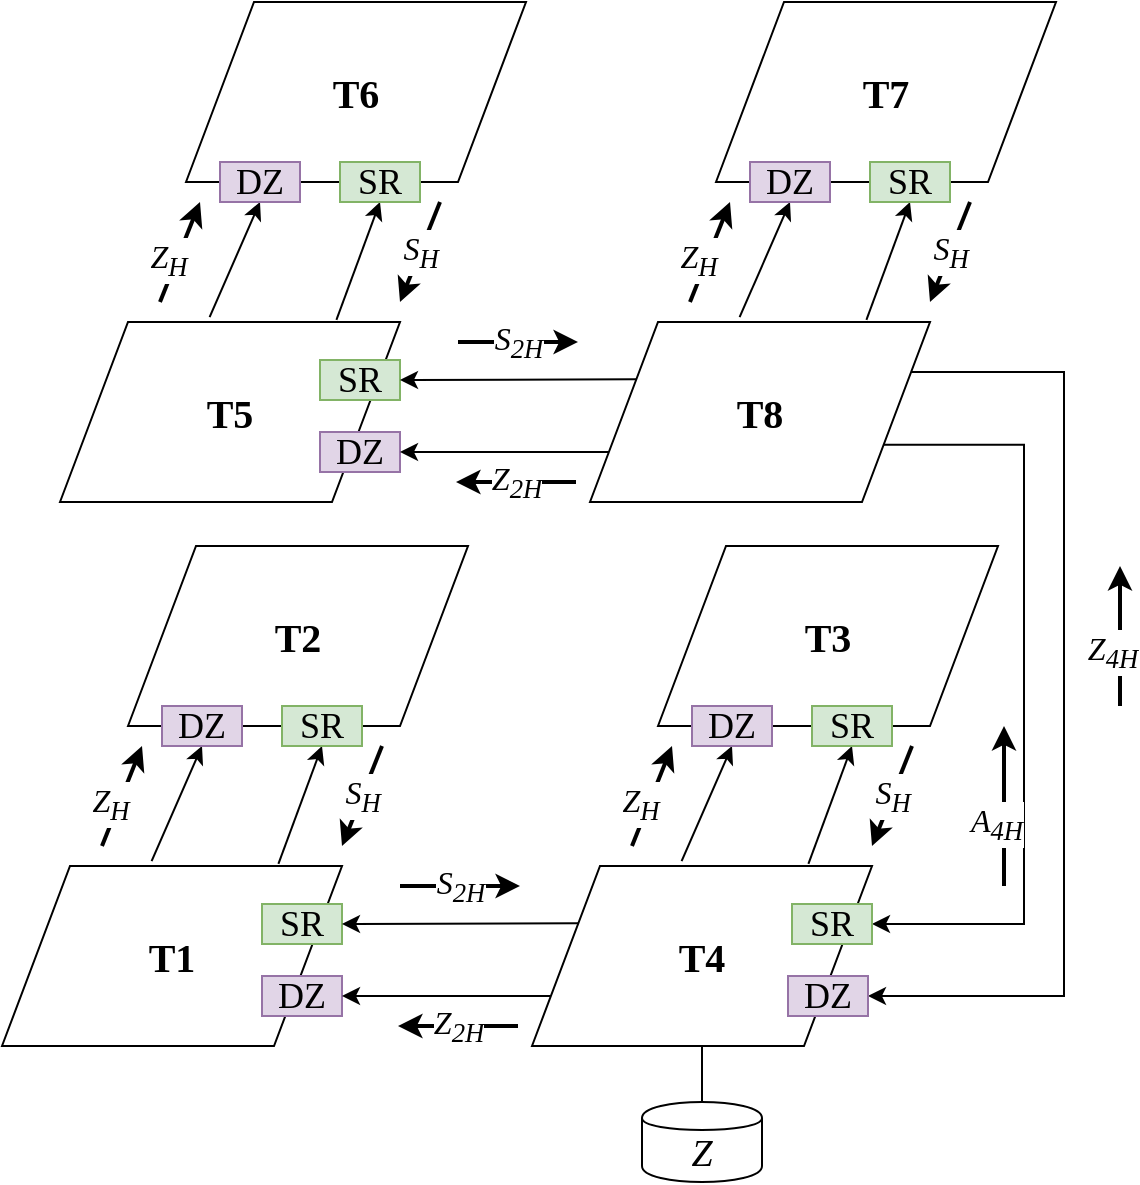 <mxfile version="13.0.1" type="device" pages="4"><diagram id="B1QUs9_J413n0LzZz_wE" name="Sort"><mxGraphModel dx="1221" dy="754" grid="1" gridSize="10" guides="1" tooltips="1" connect="1" arrows="1" fold="1" page="1" pageScale="1" pageWidth="827" pageHeight="1169" math="0" shadow="0"><root><mxCell id="0"/><mxCell id="1" parent="0"/><mxCell id="tI-DMvmpGXv4DDNR_-K--1" style="edgeStyle=none;rounded=0;orthogonalLoop=1;jettySize=auto;html=1;exitX=0.813;exitY=-0.012;exitDx=0;exitDy=0;entryX=0.5;entryY=1;entryDx=0;entryDy=0;exitPerimeter=0;" edge="1" parent="1" source="pFr8lH7itlDUDKqcrxMp-5" target="T_8lqBbs4_jyIHOuyE3k-12"><mxGeometry relative="1" as="geometry"/></mxCell><mxCell id="tI-DMvmpGXv4DDNR_-K--2" style="edgeStyle=none;rounded=0;orthogonalLoop=1;jettySize=auto;html=1;exitX=0.44;exitY=-0.027;exitDx=0;exitDy=0;entryX=0.5;entryY=1;entryDx=0;entryDy=0;exitPerimeter=0;" edge="1" parent="1" source="pFr8lH7itlDUDKqcrxMp-5" target="T_8lqBbs4_jyIHOuyE3k-11"><mxGeometry relative="1" as="geometry"/></mxCell><mxCell id="pFr8lH7itlDUDKqcrxMp-5" value="T5" style="shape=parallelogram;perimeter=parallelogramPerimeter;whiteSpace=wrap;html=1;fontFamily=Times New Roman;fontStyle=1;fontSize=20;" parent="1" vertex="1"><mxGeometry x="109" y="210" width="170" height="90" as="geometry"/></mxCell><mxCell id="pFr8lH7itlDUDKqcrxMp-6" value="T6" style="shape=parallelogram;perimeter=parallelogramPerimeter;whiteSpace=wrap;html=1;fontFamily=Times New Roman;fontStyle=1;fontSize=20;" parent="1" vertex="1"><mxGeometry x="172" y="50" width="170" height="90" as="geometry"/></mxCell><mxCell id="T_8lqBbs4_jyIHOuyE3k-5" value="DZ" style="rounded=0;whiteSpace=wrap;html=1;fontFamily=Times New Roman;fontSize=18;rotation=0;fillColor=#e1d5e7;strokeColor=#9673a6;" parent="1" vertex="1"><mxGeometry x="239" y="265" width="40" height="20" as="geometry"/></mxCell><mxCell id="T_8lqBbs4_jyIHOuyE3k-11" value="DZ" style="rounded=0;whiteSpace=wrap;html=1;fontFamily=Times New Roman;fontSize=18;rotation=0;fillColor=#e1d5e7;strokeColor=#9673a6;" parent="1" vertex="1"><mxGeometry x="189" y="130" width="40" height="20" as="geometry"/></mxCell><mxCell id="T_8lqBbs4_jyIHOuyE3k-6" value="SR" style="rounded=0;whiteSpace=wrap;html=1;fontFamily=Times New Roman;fontSize=18;rotation=0;fillColor=#d5e8d4;strokeColor=#82b366;" parent="1" vertex="1"><mxGeometry x="239" y="229" width="40" height="20" as="geometry"/></mxCell><mxCell id="T_8lqBbs4_jyIHOuyE3k-12" value="SR" style="rounded=0;whiteSpace=wrap;html=1;fontFamily=Times New Roman;fontSize=18;rotation=0;fillColor=#d5e8d4;strokeColor=#82b366;" parent="1" vertex="1"><mxGeometry x="249" y="130" width="40" height="20" as="geometry"/></mxCell><mxCell id="Qk8pdyoA52VkkvsPhUrU-9" value="Z&lt;sub&gt;2H&lt;/sub&gt;" style="endArrow=classic;html=1;fontFamily=Times New Roman;fontStyle=2;fontSize=16;strokeWidth=2;" parent="1" edge="1"><mxGeometry width="50" height="50" relative="1" as="geometry"><mxPoint x="367" y="290" as="sourcePoint"/><mxPoint x="307" y="290" as="targetPoint"/></mxGeometry></mxCell><mxCell id="Qk8pdyoA52VkkvsPhUrU-11" value="S&lt;sub&gt;2H&lt;/sub&gt;" style="endArrow=classic;html=1;fontFamily=Times New Roman;fontStyle=2;fontSize=16;strokeWidth=2;" parent="1" edge="1"><mxGeometry width="50" height="50" relative="1" as="geometry"><mxPoint x="308" y="220" as="sourcePoint"/><mxPoint x="368" y="220" as="targetPoint"/></mxGeometry></mxCell><mxCell id="Qk8pdyoA52VkkvsPhUrU-14" value="S&lt;sub&gt;H&lt;/sub&gt;" style="endArrow=classic;html=1;fontFamily=Times New Roman;fontStyle=2;fontSize=16;strokeWidth=2;" parent="1" edge="1"><mxGeometry width="50" height="50" relative="1" as="geometry"><mxPoint x="299" y="150" as="sourcePoint"/><mxPoint x="279" y="200" as="targetPoint"/></mxGeometry></mxCell><mxCell id="Qk8pdyoA52VkkvsPhUrU-16" value="Z&lt;sub&gt;H&lt;/sub&gt;" style="endArrow=classic;html=1;fontFamily=Times New Roman;fontStyle=2;fontSize=16;horizontal=1;strokeWidth=2;verticalAlign=middle;" parent="1" edge="1"><mxGeometry x="-0.231" y="4" width="50" height="50" relative="1" as="geometry"><mxPoint x="159" y="200" as="sourcePoint"/><mxPoint x="179" y="150" as="targetPoint"/><mxPoint as="offset"/></mxGeometry></mxCell><mxCell id="tI-DMvmpGXv4DDNR_-K--21" style="edgeStyle=none;rounded=0;orthogonalLoop=1;jettySize=auto;html=1;exitX=0.813;exitY=-0.012;exitDx=0;exitDy=0;entryX=0.5;entryY=1;entryDx=0;entryDy=0;exitPerimeter=0;" edge="1" parent="1" source="tI-DMvmpGXv4DDNR_-K--23" target="tI-DMvmpGXv4DDNR_-K--28"><mxGeometry relative="1" as="geometry"/></mxCell><mxCell id="tI-DMvmpGXv4DDNR_-K--22" style="edgeStyle=none;rounded=0;orthogonalLoop=1;jettySize=auto;html=1;exitX=0.44;exitY=-0.027;exitDx=0;exitDy=0;entryX=0.5;entryY=1;entryDx=0;entryDy=0;exitPerimeter=0;" edge="1" parent="1" source="tI-DMvmpGXv4DDNR_-K--23" target="tI-DMvmpGXv4DDNR_-K--26"><mxGeometry relative="1" as="geometry"/></mxCell><mxCell id="tI-DMvmpGXv4DDNR_-K--32" style="edgeStyle=none;rounded=0;orthogonalLoop=1;jettySize=auto;html=1;exitX=0;exitY=0.25;exitDx=0;exitDy=0;entryX=1;entryY=0.5;entryDx=0;entryDy=0;" edge="1" parent="1" source="tI-DMvmpGXv4DDNR_-K--23" target="T_8lqBbs4_jyIHOuyE3k-6"><mxGeometry relative="1" as="geometry"/></mxCell><mxCell id="tI-DMvmpGXv4DDNR_-K--33" style="edgeStyle=none;rounded=0;orthogonalLoop=1;jettySize=auto;html=1;exitX=0;exitY=0.75;exitDx=0;exitDy=0;entryX=1;entryY=0.5;entryDx=0;entryDy=0;" edge="1" parent="1" source="tI-DMvmpGXv4DDNR_-K--23" target="T_8lqBbs4_jyIHOuyE3k-5"><mxGeometry relative="1" as="geometry"><mxPoint x="289" y="275" as="targetPoint"/></mxGeometry></mxCell><mxCell id="AukYh0MnGMuoUaQ_ygn3-3" style="edgeStyle=orthogonalEdgeStyle;rounded=0;orthogonalLoop=1;jettySize=auto;html=1;exitX=1;exitY=0.25;exitDx=0;exitDy=0;entryX=1;entryY=0.5;entryDx=0;entryDy=0;" edge="1" parent="1" source="tI-DMvmpGXv4DDNR_-K--23" target="AukYh0MnGMuoUaQ_ygn3-1"><mxGeometry relative="1" as="geometry"><Array as="points"><mxPoint x="611" y="235"/><mxPoint x="611" y="547"/></Array></mxGeometry></mxCell><mxCell id="AukYh0MnGMuoUaQ_ygn3-4" style="edgeStyle=orthogonalEdgeStyle;rounded=0;orthogonalLoop=1;jettySize=auto;html=1;exitX=1;exitY=0.75;exitDx=0;exitDy=0;entryX=1;entryY=0.5;entryDx=0;entryDy=0;" edge="1" parent="1" source="tI-DMvmpGXv4DDNR_-K--23" target="AukYh0MnGMuoUaQ_ygn3-2"><mxGeometry relative="1" as="geometry"><Array as="points"><mxPoint x="591" y="271"/><mxPoint x="591" y="511"/></Array></mxGeometry></mxCell><mxCell id="tI-DMvmpGXv4DDNR_-K--23" value="Т8" style="shape=parallelogram;perimeter=parallelogramPerimeter;whiteSpace=wrap;html=1;fontFamily=Times New Roman;fontStyle=1;fontSize=20;" vertex="1" parent="1"><mxGeometry x="374" y="210" width="170" height="90" as="geometry"/></mxCell><mxCell id="tI-DMvmpGXv4DDNR_-K--24" value="Т7" style="shape=parallelogram;perimeter=parallelogramPerimeter;whiteSpace=wrap;html=1;fontFamily=Times New Roman;fontStyle=1;fontSize=20;" vertex="1" parent="1"><mxGeometry x="437" y="50" width="170" height="90" as="geometry"/></mxCell><mxCell id="tI-DMvmpGXv4DDNR_-K--26" value="DZ" style="rounded=0;whiteSpace=wrap;html=1;fontFamily=Times New Roman;fontSize=18;rotation=0;fillColor=#e1d5e7;strokeColor=#9673a6;" vertex="1" parent="1"><mxGeometry x="454" y="130" width="40" height="20" as="geometry"/></mxCell><mxCell id="tI-DMvmpGXv4DDNR_-K--28" value="SR" style="rounded=0;whiteSpace=wrap;html=1;fontFamily=Times New Roman;fontSize=18;rotation=0;fillColor=#d5e8d4;strokeColor=#82b366;" vertex="1" parent="1"><mxGeometry x="514" y="130" width="40" height="20" as="geometry"/></mxCell><mxCell id="tI-DMvmpGXv4DDNR_-K--30" value="S&lt;sub&gt;H&lt;/sub&gt;" style="endArrow=classic;html=1;fontFamily=Times New Roman;fontStyle=2;fontSize=16;strokeWidth=2;" edge="1" parent="1"><mxGeometry width="50" height="50" relative="1" as="geometry"><mxPoint x="564" y="150" as="sourcePoint"/><mxPoint x="544" y="200" as="targetPoint"/></mxGeometry></mxCell><mxCell id="tI-DMvmpGXv4DDNR_-K--31" value="Z&lt;sub&gt;H&lt;/sub&gt;" style="endArrow=classic;html=1;fontFamily=Times New Roman;fontStyle=2;fontSize=16;horizontal=1;strokeWidth=2;verticalAlign=middle;" edge="1" parent="1"><mxGeometry x="-0.231" y="4" width="50" height="50" relative="1" as="geometry"><mxPoint x="424" y="200" as="sourcePoint"/><mxPoint x="444" y="150" as="targetPoint"/><mxPoint as="offset"/></mxGeometry></mxCell><mxCell id="tI-DMvmpGXv4DDNR_-K--34" style="edgeStyle=none;rounded=0;orthogonalLoop=1;jettySize=auto;html=1;exitX=0.813;exitY=-0.012;exitDx=0;exitDy=0;entryX=0.5;entryY=1;entryDx=0;entryDy=0;exitPerimeter=0;" edge="1" parent="1" source="tI-DMvmpGXv4DDNR_-K--36" target="tI-DMvmpGXv4DDNR_-K--41"><mxGeometry relative="1" as="geometry"/></mxCell><mxCell id="tI-DMvmpGXv4DDNR_-K--35" style="edgeStyle=none;rounded=0;orthogonalLoop=1;jettySize=auto;html=1;exitX=0.44;exitY=-0.027;exitDx=0;exitDy=0;entryX=0.5;entryY=1;entryDx=0;entryDy=0;exitPerimeter=0;" edge="1" parent="1" source="tI-DMvmpGXv4DDNR_-K--36" target="tI-DMvmpGXv4DDNR_-K--39"><mxGeometry relative="1" as="geometry"/></mxCell><mxCell id="tI-DMvmpGXv4DDNR_-K--36" value="Т1" style="shape=parallelogram;perimeter=parallelogramPerimeter;whiteSpace=wrap;html=1;fontFamily=Times New Roman;fontStyle=1;fontSize=20;" vertex="1" parent="1"><mxGeometry x="80" y="482" width="170" height="90" as="geometry"/></mxCell><mxCell id="tI-DMvmpGXv4DDNR_-K--37" value="Т2" style="shape=parallelogram;perimeter=parallelogramPerimeter;whiteSpace=wrap;html=1;fontFamily=Times New Roman;fontStyle=1;fontSize=20;" vertex="1" parent="1"><mxGeometry x="143" y="322" width="170" height="90" as="geometry"/></mxCell><mxCell id="tI-DMvmpGXv4DDNR_-K--38" value="DZ" style="rounded=0;whiteSpace=wrap;html=1;fontFamily=Times New Roman;fontSize=18;rotation=0;fillColor=#e1d5e7;strokeColor=#9673a6;" vertex="1" parent="1"><mxGeometry x="210" y="537" width="40" height="20" as="geometry"/></mxCell><mxCell id="tI-DMvmpGXv4DDNR_-K--39" value="DZ" style="rounded=0;whiteSpace=wrap;html=1;fontFamily=Times New Roman;fontSize=18;rotation=0;fillColor=#e1d5e7;strokeColor=#9673a6;" vertex="1" parent="1"><mxGeometry x="160" y="402" width="40" height="20" as="geometry"/></mxCell><mxCell id="tI-DMvmpGXv4DDNR_-K--40" value="SR" style="rounded=0;whiteSpace=wrap;html=1;fontFamily=Times New Roman;fontSize=18;rotation=0;fillColor=#d5e8d4;strokeColor=#82b366;" vertex="1" parent="1"><mxGeometry x="210" y="501" width="40" height="20" as="geometry"/></mxCell><mxCell id="tI-DMvmpGXv4DDNR_-K--41" value="SR" style="rounded=0;whiteSpace=wrap;html=1;fontFamily=Times New Roman;fontSize=18;rotation=0;fillColor=#d5e8d4;strokeColor=#82b366;" vertex="1" parent="1"><mxGeometry x="220" y="402" width="40" height="20" as="geometry"/></mxCell><mxCell id="tI-DMvmpGXv4DDNR_-K--42" value="Z&lt;sub&gt;2H&lt;/sub&gt;" style="endArrow=classic;html=1;fontFamily=Times New Roman;fontStyle=2;fontSize=16;strokeWidth=2;" edge="1" parent="1"><mxGeometry width="50" height="50" relative="1" as="geometry"><mxPoint x="338.0" y="562" as="sourcePoint"/><mxPoint x="278.0" y="562" as="targetPoint"/></mxGeometry></mxCell><mxCell id="tI-DMvmpGXv4DDNR_-K--43" value="S&lt;sub&gt;2H&lt;/sub&gt;" style="endArrow=classic;html=1;fontFamily=Times New Roman;fontStyle=2;fontSize=16;strokeWidth=2;" edge="1" parent="1"><mxGeometry width="50" height="50" relative="1" as="geometry"><mxPoint x="279" y="492" as="sourcePoint"/><mxPoint x="339" y="492" as="targetPoint"/></mxGeometry></mxCell><mxCell id="tI-DMvmpGXv4DDNR_-K--44" value="S&lt;sub&gt;H&lt;/sub&gt;" style="endArrow=classic;html=1;fontFamily=Times New Roman;fontStyle=2;fontSize=16;strokeWidth=2;" edge="1" parent="1"><mxGeometry width="50" height="50" relative="1" as="geometry"><mxPoint x="270" y="422" as="sourcePoint"/><mxPoint x="250" y="472" as="targetPoint"/></mxGeometry></mxCell><mxCell id="tI-DMvmpGXv4DDNR_-K--45" value="Z&lt;sub&gt;H&lt;/sub&gt;" style="endArrow=classic;html=1;fontFamily=Times New Roman;fontStyle=2;fontSize=16;horizontal=1;strokeWidth=2;verticalAlign=middle;" edge="1" parent="1"><mxGeometry x="-0.231" y="4" width="50" height="50" relative="1" as="geometry"><mxPoint x="130" y="472" as="sourcePoint"/><mxPoint x="150" y="422" as="targetPoint"/><mxPoint as="offset"/></mxGeometry></mxCell><mxCell id="tI-DMvmpGXv4DDNR_-K--46" style="edgeStyle=none;rounded=0;orthogonalLoop=1;jettySize=auto;html=1;exitX=0.813;exitY=-0.012;exitDx=0;exitDy=0;entryX=0.5;entryY=1;entryDx=0;entryDy=0;exitPerimeter=0;" edge="1" parent="1" source="tI-DMvmpGXv4DDNR_-K--50" target="tI-DMvmpGXv4DDNR_-K--53"><mxGeometry relative="1" as="geometry"/></mxCell><mxCell id="tI-DMvmpGXv4DDNR_-K--47" style="edgeStyle=none;rounded=0;orthogonalLoop=1;jettySize=auto;html=1;exitX=0.44;exitY=-0.027;exitDx=0;exitDy=0;entryX=0.5;entryY=1;entryDx=0;entryDy=0;exitPerimeter=0;" edge="1" parent="1" source="tI-DMvmpGXv4DDNR_-K--50" target="tI-DMvmpGXv4DDNR_-K--52"><mxGeometry relative="1" as="geometry"/></mxCell><mxCell id="tI-DMvmpGXv4DDNR_-K--48" style="edgeStyle=none;rounded=0;orthogonalLoop=1;jettySize=auto;html=1;exitX=0;exitY=0.25;exitDx=0;exitDy=0;entryX=1;entryY=0.5;entryDx=0;entryDy=0;" edge="1" parent="1" source="tI-DMvmpGXv4DDNR_-K--50" target="tI-DMvmpGXv4DDNR_-K--40"><mxGeometry relative="1" as="geometry"/></mxCell><mxCell id="tI-DMvmpGXv4DDNR_-K--49" style="edgeStyle=none;rounded=0;orthogonalLoop=1;jettySize=auto;html=1;exitX=0;exitY=0.75;exitDx=0;exitDy=0;entryX=1;entryY=0.5;entryDx=0;entryDy=0;" edge="1" parent="1" source="tI-DMvmpGXv4DDNR_-K--50" target="tI-DMvmpGXv4DDNR_-K--38"><mxGeometry relative="1" as="geometry"><mxPoint x="260" y="547" as="targetPoint"/></mxGeometry></mxCell><mxCell id="tI-DMvmpGXv4DDNR_-K--50" value="Т4" style="shape=parallelogram;perimeter=parallelogramPerimeter;whiteSpace=wrap;html=1;fontFamily=Times New Roman;fontStyle=1;fontSize=20;" vertex="1" parent="1"><mxGeometry x="345" y="482" width="170" height="90" as="geometry"/></mxCell><mxCell id="tI-DMvmpGXv4DDNR_-K--51" value="Т3" style="shape=parallelogram;perimeter=parallelogramPerimeter;whiteSpace=wrap;html=1;fontFamily=Times New Roman;fontStyle=1;fontSize=20;" vertex="1" parent="1"><mxGeometry x="408" y="322" width="170" height="90" as="geometry"/></mxCell><mxCell id="tI-DMvmpGXv4DDNR_-K--52" value="DZ" style="rounded=0;whiteSpace=wrap;html=1;fontFamily=Times New Roman;fontSize=18;rotation=0;fillColor=#e1d5e7;strokeColor=#9673a6;" vertex="1" parent="1"><mxGeometry x="425" y="402" width="40" height="20" as="geometry"/></mxCell><mxCell id="tI-DMvmpGXv4DDNR_-K--53" value="SR" style="rounded=0;whiteSpace=wrap;html=1;fontFamily=Times New Roman;fontSize=18;rotation=0;fillColor=#d5e8d4;strokeColor=#82b366;" vertex="1" parent="1"><mxGeometry x="485" y="402" width="40" height="20" as="geometry"/></mxCell><mxCell id="tI-DMvmpGXv4DDNR_-K--54" value="S&lt;sub&gt;H&lt;/sub&gt;" style="endArrow=classic;html=1;fontFamily=Times New Roman;fontStyle=2;fontSize=16;strokeWidth=2;" edge="1" parent="1"><mxGeometry width="50" height="50" relative="1" as="geometry"><mxPoint x="535" y="422" as="sourcePoint"/><mxPoint x="515" y="472" as="targetPoint"/></mxGeometry></mxCell><mxCell id="tI-DMvmpGXv4DDNR_-K--55" value="Z&lt;sub&gt;H&lt;/sub&gt;" style="endArrow=classic;html=1;fontFamily=Times New Roman;fontStyle=2;fontSize=16;horizontal=1;strokeWidth=2;verticalAlign=middle;" edge="1" parent="1"><mxGeometry x="-0.231" y="4" width="50" height="50" relative="1" as="geometry"><mxPoint x="395" y="472" as="sourcePoint"/><mxPoint x="415" y="422" as="targetPoint"/><mxPoint as="offset"/></mxGeometry></mxCell><mxCell id="AukYh0MnGMuoUaQ_ygn3-1" value="DZ" style="rounded=0;whiteSpace=wrap;html=1;fontFamily=Times New Roman;fontSize=18;rotation=0;fillColor=#e1d5e7;strokeColor=#9673a6;" vertex="1" parent="1"><mxGeometry x="473" y="537" width="40" height="20" as="geometry"/></mxCell><mxCell id="AukYh0MnGMuoUaQ_ygn3-2" value="SR" style="rounded=0;whiteSpace=wrap;html=1;fontFamily=Times New Roman;fontSize=18;rotation=0;fillColor=#d5e8d4;strokeColor=#82b366;" vertex="1" parent="1"><mxGeometry x="475" y="501" width="40" height="20" as="geometry"/></mxCell><mxCell id="AukYh0MnGMuoUaQ_ygn3-5" value="A&lt;sub&gt;4H&lt;/sub&gt;" style="endArrow=classic;html=1;fontFamily=Times New Roman;fontStyle=2;fontSize=16;horizontal=1;strokeWidth=2;verticalAlign=middle;" edge="1" parent="1"><mxGeometry x="-0.231" y="4" width="50" height="50" relative="1" as="geometry"><mxPoint x="581" y="492" as="sourcePoint"/><mxPoint x="581" y="412" as="targetPoint"/><mxPoint as="offset"/></mxGeometry></mxCell><mxCell id="AukYh0MnGMuoUaQ_ygn3-6" value="Z&lt;sub&gt;4H&lt;/sub&gt;" style="endArrow=classic;html=1;fontFamily=Times New Roman;fontStyle=2;fontSize=16;horizontal=1;strokeWidth=2;verticalAlign=middle;" edge="1" parent="1"><mxGeometry x="-0.231" y="4" width="50" height="50" relative="1" as="geometry"><mxPoint x="639" y="402" as="sourcePoint"/><mxPoint x="639" y="332" as="targetPoint"/><mxPoint as="offset"/></mxGeometry></mxCell><mxCell id="pB2eIwYBNN16w2GXOP_Q-2" style="edgeStyle=orthogonalEdgeStyle;rounded=0;jumpStyle=arc;orthogonalLoop=1;jettySize=auto;html=1;exitX=0.5;exitY=0;exitDx=0;exitDy=0;fontFamily=Times New Roman;fontSize=19;endArrow=none;endFill=0;" edge="1" parent="1" source="pB2eIwYBNN16w2GXOP_Q-1" target="tI-DMvmpGXv4DDNR_-K--50"><mxGeometry relative="1" as="geometry"/></mxCell><mxCell id="pB2eIwYBNN16w2GXOP_Q-1" value="Z" style="shape=cylinder;whiteSpace=wrap;html=1;boundedLbl=1;backgroundOutline=1;fontSize=19;fontFamily=Times New Roman;fontStyle=2" vertex="1" parent="1"><mxGeometry x="400" y="600" width="60" height="40" as="geometry"/></mxCell></root></mxGraphModel></diagram><diagram id="OVrowKLBCpq6sovEP08u" name="Data"><mxGraphModel dx="1038" dy="641" grid="1" gridSize="10" guides="1" tooltips="1" connect="1" arrows="1" fold="1" page="1" pageScale="1" pageWidth="827" pageHeight="1169" math="0" shadow="0"><root><mxCell id="uWBsFjjFZ5W0KpSOpX8V-0"/><mxCell id="uWBsFjjFZ5W0KpSOpX8V-1" parent="uWBsFjjFZ5W0KpSOpX8V-0"/><mxCell id="horgfKmbDkzvsgh0JKXR-52" style="edgeStyle=orthogonalEdgeStyle;rounded=0;orthogonalLoop=1;jettySize=auto;html=1;exitX=0;exitY=0.75;exitDx=0;exitDy=0;entryX=0;entryY=0.5;entryDx=0;entryDy=0;" edge="1" parent="uWBsFjjFZ5W0KpSOpX8V-1" source="horgfKmbDkzvsgh0JKXR-2" target="horgfKmbDkzvsgh0JKXR-50"><mxGeometry relative="1" as="geometry"><Array as="points"><mxPoint x="120" y="275"/><mxPoint x="120" y="540"/></Array></mxGeometry></mxCell><mxCell id="horgfKmbDkzvsgh0JKXR-2" value="T5" style="shape=parallelogram;perimeter=parallelogramPerimeter;whiteSpace=wrap;html=1;fontFamily=Times New Roman;fontStyle=1;fontSize=20;" vertex="1" parent="uWBsFjjFZ5W0KpSOpX8V-1"><mxGeometry x="169" y="210" width="170" height="90" as="geometry"/></mxCell><mxCell id="horgfKmbDkzvsgh0JKXR-3" value="T6" style="shape=parallelogram;perimeter=parallelogramPerimeter;whiteSpace=wrap;html=1;fontFamily=Times New Roman;fontStyle=1;fontSize=20;" vertex="1" parent="uWBsFjjFZ5W0KpSOpX8V-1"><mxGeometry x="232" y="50" width="170" height="90" as="geometry"/></mxCell><mxCell id="horgfKmbDkzvsgh0JKXR-4" value="DT8" style="rounded=0;whiteSpace=wrap;html=1;fontFamily=Times New Roman;fontSize=18;rotation=0;fillColor=#e1d5e7;strokeColor=#9673a6;" vertex="1" parent="uWBsFjjFZ5W0KpSOpX8V-1"><mxGeometry x="299" y="265" width="40" height="20" as="geometry"/></mxCell><mxCell id="horgfKmbDkzvsgh0JKXR-8" value="S,MD" style="endArrow=classic;html=1;fontFamily=Times New Roman;fontStyle=2;fontSize=16;strokeWidth=2;" edge="1" parent="uWBsFjjFZ5W0KpSOpX8V-1"><mxGeometry width="50" height="50" relative="1" as="geometry"><mxPoint x="427" y="290" as="sourcePoint"/><mxPoint x="350" y="290" as="targetPoint"/></mxGeometry></mxCell><mxCell id="horgfKmbDkzvsgh0JKXR-15" style="edgeStyle=none;rounded=0;orthogonalLoop=1;jettySize=auto;html=1;exitX=0;exitY=0.75;exitDx=0;exitDy=0;entryX=1;entryY=0.5;entryDx=0;entryDy=0;" edge="1" parent="uWBsFjjFZ5W0KpSOpX8V-1" source="horgfKmbDkzvsgh0JKXR-18" target="horgfKmbDkzvsgh0JKXR-4"><mxGeometry relative="1" as="geometry"><mxPoint x="349" y="275" as="targetPoint"/></mxGeometry></mxCell><mxCell id="horgfKmbDkzvsgh0JKXR-18" value="Т8" style="shape=parallelogram;perimeter=parallelogramPerimeter;whiteSpace=wrap;html=1;fontFamily=Times New Roman;fontStyle=1;fontSize=20;" vertex="1" parent="uWBsFjjFZ5W0KpSOpX8V-1"><mxGeometry x="443" y="210" width="170" height="90" as="geometry"/></mxCell><mxCell id="horgfKmbDkzvsgh0JKXR-19" value="Т7" style="shape=parallelogram;perimeter=parallelogramPerimeter;whiteSpace=wrap;html=1;fontFamily=Times New Roman;fontStyle=1;fontSize=20;" vertex="1" parent="uWBsFjjFZ5W0KpSOpX8V-1"><mxGeometry x="506" y="50" width="170" height="90" as="geometry"/></mxCell><mxCell id="horgfKmbDkzvsgh0JKXR-24" style="edgeStyle=none;rounded=0;orthogonalLoop=1;jettySize=auto;html=1;exitX=0.606;exitY=0.996;exitDx=0;exitDy=0;exitPerimeter=0;entryX=0.75;entryY=0;entryDx=0;entryDy=0;" edge="1" parent="uWBsFjjFZ5W0KpSOpX8V-1" source="horgfKmbDkzvsgh0JKXR-27" target="horgfKmbDkzvsgh0JKXR-28"><mxGeometry relative="1" as="geometry"><mxPoint x="300" y="450" as="sourcePoint"/><mxPoint x="288" y="490" as="targetPoint"/></mxGeometry></mxCell><mxCell id="horgfKmbDkzvsgh0JKXR-25" style="edgeStyle=none;rounded=0;orthogonalLoop=1;jettySize=auto;html=1;" edge="1" parent="uWBsFjjFZ5W0KpSOpX8V-1"><mxGeometry relative="1" as="geometry"><mxPoint x="215" y="508" as="sourcePoint"/><mxPoint x="240" y="450" as="targetPoint"/></mxGeometry></mxCell><mxCell id="horgfKmbDkzvsgh0JKXR-54" style="edgeStyle=orthogonalEdgeStyle;rounded=0;orthogonalLoop=1;jettySize=auto;html=1;exitX=0;exitY=0.75;exitDx=0;exitDy=0;entryX=0;entryY=0.5;entryDx=0;entryDy=0;" edge="1" parent="uWBsFjjFZ5W0KpSOpX8V-1" source="horgfKmbDkzvsgh0JKXR-26" target="horgfKmbDkzvsgh0JKXR-53"><mxGeometry relative="1" as="geometry"><Array as="points"><mxPoint x="100" y="575"/><mxPoint x="100" y="240"/></Array></mxGeometry></mxCell><mxCell id="horgfKmbDkzvsgh0JKXR-69" value="" style="edgeStyle=orthogonalEdgeStyle;rounded=0;jumpStyle=arc;orthogonalLoop=1;jettySize=auto;html=1;fontSize=16;" edge="1" parent="uWBsFjjFZ5W0KpSOpX8V-1" source="horgfKmbDkzvsgh0JKXR-26"><mxGeometry relative="1" as="geometry"><mxPoint x="410" y="555" as="targetPoint"/></mxGeometry></mxCell><mxCell id="horgfKmbDkzvsgh0JKXR-26" value="Т1" style="shape=parallelogram;perimeter=parallelogramPerimeter;whiteSpace=wrap;html=1;fontFamily=Times New Roman;fontStyle=1;fontSize=20;" vertex="1" parent="uWBsFjjFZ5W0KpSOpX8V-1"><mxGeometry x="140" y="510" width="170" height="90" as="geometry"/></mxCell><mxCell id="horgfKmbDkzvsgh0JKXR-63" style="edgeStyle=orthogonalEdgeStyle;rounded=0;jumpStyle=arc;orthogonalLoop=1;jettySize=auto;html=1;exitX=1;exitY=0.5;exitDx=0;exitDy=0;entryX=0;entryY=0.5;entryDx=0;entryDy=0;fontSize=16;" edge="1" parent="uWBsFjjFZ5W0KpSOpX8V-1" source="horgfKmbDkzvsgh0JKXR-27" target="horgfKmbDkzvsgh0JKXR-61"><mxGeometry relative="1" as="geometry"/></mxCell><mxCell id="horgfKmbDkzvsgh0JKXR-27" value="Т2" style="shape=parallelogram;perimeter=parallelogramPerimeter;whiteSpace=wrap;html=1;fontFamily=Times New Roman;fontStyle=1;fontSize=20;" vertex="1" parent="uWBsFjjFZ5W0KpSOpX8V-1"><mxGeometry x="203" y="350" width="170" height="90" as="geometry"/></mxCell><mxCell id="horgfKmbDkzvsgh0JKXR-28" value="DT2" style="rounded=0;whiteSpace=wrap;html=1;fontFamily=Times New Roman;fontSize=18;rotation=0;fillColor=#e1d5e7;strokeColor=#9673a6;" vertex="1" parent="uWBsFjjFZ5W0KpSOpX8V-1"><mxGeometry x="249" y="500" width="40" height="20" as="geometry"/></mxCell><mxCell id="horgfKmbDkzvsgh0JKXR-29" value="DT1" style="rounded=0;whiteSpace=wrap;html=1;fontFamily=Times New Roman;fontSize=18;rotation=0;fillColor=#e1d5e7;strokeColor=#9673a6;" vertex="1" parent="uWBsFjjFZ5W0KpSOpX8V-1"><mxGeometry x="220" y="430" width="40" height="20" as="geometry"/></mxCell><mxCell id="horgfKmbDkzvsgh0JKXR-34" value="ME&lt;sub&gt;2H&lt;/sub&gt;" style="endArrow=classic;html=1;fontFamily=Times New Roman;fontStyle=2;fontSize=16;strokeWidth=2;" edge="1" parent="uWBsFjjFZ5W0KpSOpX8V-1"><mxGeometry width="50" height="50" relative="1" as="geometry"><mxPoint x="330" y="450" as="sourcePoint"/><mxPoint x="310" y="500.0" as="targetPoint"/></mxGeometry></mxCell><mxCell id="horgfKmbDkzvsgh0JKXR-40" value="Т4" style="shape=parallelogram;perimeter=parallelogramPerimeter;whiteSpace=wrap;html=1;fontFamily=Times New Roman;fontStyle=1;fontSize=20;" vertex="1" parent="uWBsFjjFZ5W0KpSOpX8V-1"><mxGeometry x="414" y="510" width="170" height="90" as="geometry"/></mxCell><mxCell id="horgfKmbDkzvsgh0JKXR-41" value="Т3" style="shape=parallelogram;perimeter=parallelogramPerimeter;whiteSpace=wrap;html=1;fontFamily=Times New Roman;fontStyle=1;fontSize=20;" vertex="1" parent="uWBsFjjFZ5W0KpSOpX8V-1"><mxGeometry x="477" y="350" width="170" height="90" as="geometry"/></mxCell><mxCell id="horgfKmbDkzvsgh0JKXR-50" value="DT5" style="rounded=0;whiteSpace=wrap;html=1;fontFamily=Times New Roman;fontSize=18;rotation=0;fillColor=#e1d5e7;strokeColor=#9673a6;" vertex="1" parent="uWBsFjjFZ5W0KpSOpX8V-1"><mxGeometry x="140" y="530" width="40" height="20" as="geometry"/></mxCell><mxCell id="horgfKmbDkzvsgh0JKXR-51" value="S,R,MD,MX&lt;sub style=&quot;font-size: 14px;&quot;&gt;2&lt;/sub&gt;&lt;sub style=&quot;font-size: 14px;&quot;&gt;H&lt;/sub&gt;" style="endArrow=classic;html=1;fontFamily=Times New Roman;fontStyle=2;fontSize=14;strokeWidth=2;horizontal=0;" edge="1" parent="uWBsFjjFZ5W0KpSOpX8V-1"><mxGeometry x="-0.091" y="16" width="50" height="50" relative="1" as="geometry"><mxPoint x="180" y="500" as="sourcePoint"/><mxPoint x="200" y="450" as="targetPoint"/><mxPoint as="offset"/></mxGeometry></mxCell><mxCell id="horgfKmbDkzvsgh0JKXR-53" value="DT1" style="rounded=0;whiteSpace=wrap;html=1;fontFamily=Times New Roman;fontSize=18;rotation=0;fillColor=#e1d5e7;strokeColor=#9673a6;" vertex="1" parent="uWBsFjjFZ5W0KpSOpX8V-1"><mxGeometry x="169" y="230" width="40" height="20" as="geometry"/></mxCell><mxCell id="horgfKmbDkzvsgh0JKXR-55" value="DT6" style="rounded=0;whiteSpace=wrap;html=1;fontFamily=Times New Roman;fontSize=18;rotation=0;fillColor=#e1d5e7;strokeColor=#9673a6;" vertex="1" parent="uWBsFjjFZ5W0KpSOpX8V-1"><mxGeometry x="209" y="370" width="40" height="20" as="geometry"/></mxCell><mxCell id="horgfKmbDkzvsgh0JKXR-57" style="edgeStyle=orthogonalEdgeStyle;rounded=0;jumpStyle=arc;orthogonalLoop=1;jettySize=auto;html=1;exitX=0;exitY=0.75;exitDx=0;exitDy=0;entryX=0;entryY=0.5;entryDx=0;entryDy=0;" edge="1" parent="uWBsFjjFZ5W0KpSOpX8V-1" source="horgfKmbDkzvsgh0JKXR-3" target="horgfKmbDkzvsgh0JKXR-55"><mxGeometry relative="1" as="geometry"><Array as="points"><mxPoint x="140" y="115"/><mxPoint x="140" y="380"/></Array></mxGeometry></mxCell><mxCell id="horgfKmbDkzvsgh0JKXR-58" value="S,MD" style="endArrow=classic;html=1;fontFamily=Times New Roman;fontStyle=2;fontSize=16;strokeWidth=2;horizontal=0;" edge="1" parent="uWBsFjjFZ5W0KpSOpX8V-1"><mxGeometry x="-0.091" y="16" width="50" height="50" relative="1" as="geometry"><mxPoint x="130" y="400" as="sourcePoint"/><mxPoint x="130" y="480" as="targetPoint"/><mxPoint as="offset"/></mxGeometry></mxCell><mxCell id="horgfKmbDkzvsgh0JKXR-59" value="R,MX&lt;sub style=&quot;font-size: 15px;&quot;&gt;4H&lt;/sub&gt;" style="endArrow=classic;html=1;fontFamily=Times New Roman;fontStyle=2;fontSize=15;strokeWidth=2;horizontal=0;" edge="1" parent="uWBsFjjFZ5W0KpSOpX8V-1"><mxGeometry x="-0.091" y="16" width="50" height="50" relative="1" as="geometry"><mxPoint x="80" y="470" as="sourcePoint"/><mxPoint x="80" y="380" as="targetPoint"/><mxPoint as="offset"/></mxGeometry></mxCell><mxCell id="horgfKmbDkzvsgh0JKXR-60" value="ME&lt;sub&gt;4H&lt;/sub&gt;" style="endArrow=classic;html=1;fontFamily=Times New Roman;fontStyle=2;fontSize=16;strokeWidth=2;" edge="1" parent="uWBsFjjFZ5W0KpSOpX8V-1"><mxGeometry width="50" height="50" relative="1" as="geometry"><mxPoint x="110" y="130" as="sourcePoint"/><mxPoint x="110" y="220" as="targetPoint"/></mxGeometry></mxCell><mxCell id="horgfKmbDkzvsgh0JKXR-61" value="DT2" style="rounded=0;whiteSpace=wrap;html=1;fontFamily=Times New Roman;fontSize=18;rotation=0;fillColor=#e1d5e7;strokeColor=#9673a6;" vertex="1" parent="uWBsFjjFZ5W0KpSOpX8V-1"><mxGeometry x="477" y="385" width="40" height="20" as="geometry"/></mxCell><mxCell id="horgfKmbDkzvsgh0JKXR-62" value="S,R,MD,MX&lt;sub style=&quot;font-size: 13px;&quot;&gt;H&lt;/sub&gt;,ME&lt;sub style=&quot;font-size: 13px;&quot;&gt;H&lt;/sub&gt;" style="endArrow=classic;html=1;fontFamily=Times New Roman;fontStyle=2;fontSize=13;strokeWidth=2;" edge="1" parent="uWBsFjjFZ5W0KpSOpX8V-1"><mxGeometry x="-0.091" y="16" width="50" height="50" relative="1" as="geometry"><mxPoint x="382" y="375.5" as="sourcePoint"/><mxPoint x="492" y="375.5" as="targetPoint"/><mxPoint as="offset"/></mxGeometry></mxCell><mxCell id="horgfKmbDkzvsgh0JKXR-66" value="DT1" style="rounded=0;whiteSpace=wrap;html=1;fontFamily=Times New Roman;fontSize=18;rotation=0;fillColor=#e1d5e7;strokeColor=#9673a6;" vertex="1" parent="uWBsFjjFZ5W0KpSOpX8V-1"><mxGeometry x="413" y="545" width="40" height="20" as="geometry"/></mxCell><mxCell id="horgfKmbDkzvsgh0JKXR-67" value="S,R,MD,MX&lt;sub style=&quot;font-size: 13px;&quot;&gt;H&lt;/sub&gt;,ME&lt;sub style=&quot;font-size: 13px;&quot;&gt;H&lt;/sub&gt;" style="endArrow=classic;html=1;fontFamily=Times New Roman;fontStyle=2;fontSize=13;strokeWidth=2;" edge="1" parent="uWBsFjjFZ5W0KpSOpX8V-1"><mxGeometry x="-0.091" y="16" width="50" height="50" relative="1" as="geometry"><mxPoint x="317" y="535.5" as="sourcePoint"/><mxPoint x="427" y="535.5" as="targetPoint"/><mxPoint as="offset"/></mxGeometry></mxCell><mxCell id="horgfKmbDkzvsgh0JKXR-75" style="edgeStyle=none;rounded=0;orthogonalLoop=1;jettySize=auto;html=1;exitX=0.606;exitY=0.996;exitDx=0;exitDy=0;exitPerimeter=0;entryX=0.75;entryY=0;entryDx=0;entryDy=0;" edge="1" parent="uWBsFjjFZ5W0KpSOpX8V-1" target="horgfKmbDkzvsgh0JKXR-77"><mxGeometry relative="1" as="geometry"><mxPoint x="335.02" y="139.64" as="sourcePoint"/><mxPoint x="317" y="190" as="targetPoint"/></mxGeometry></mxCell><mxCell id="horgfKmbDkzvsgh0JKXR-76" style="edgeStyle=none;rounded=0;orthogonalLoop=1;jettySize=auto;html=1;" edge="1" parent="uWBsFjjFZ5W0KpSOpX8V-1"><mxGeometry relative="1" as="geometry"><mxPoint x="244" y="208" as="sourcePoint"/><mxPoint x="269" y="150" as="targetPoint"/></mxGeometry></mxCell><mxCell id="horgfKmbDkzvsgh0JKXR-77" value="DT6" style="rounded=0;whiteSpace=wrap;html=1;fontFamily=Times New Roman;fontSize=18;rotation=0;fillColor=#e1d5e7;strokeColor=#9673a6;" vertex="1" parent="uWBsFjjFZ5W0KpSOpX8V-1"><mxGeometry x="278" y="200" width="40" height="20" as="geometry"/></mxCell><mxCell id="horgfKmbDkzvsgh0JKXR-78" value="DT5" style="rounded=0;whiteSpace=wrap;html=1;fontFamily=Times New Roman;fontSize=18;rotation=0;fillColor=#e1d5e7;strokeColor=#9673a6;" vertex="1" parent="uWBsFjjFZ5W0KpSOpX8V-1"><mxGeometry x="249" y="130" width="40" height="20" as="geometry"/></mxCell><mxCell id="horgfKmbDkzvsgh0JKXR-79" value="ME&lt;sub&gt;2H&lt;/sub&gt;" style="endArrow=classic;html=1;fontFamily=Times New Roman;fontStyle=2;fontSize=16;strokeWidth=2;" edge="1" parent="uWBsFjjFZ5W0KpSOpX8V-1"><mxGeometry width="50" height="50" relative="1" as="geometry"><mxPoint x="359" y="150" as="sourcePoint"/><mxPoint x="339" y="200.0" as="targetPoint"/></mxGeometry></mxCell><mxCell id="horgfKmbDkzvsgh0JKXR-80" value="S,R,MD,MX&lt;sub style=&quot;font-size: 14px;&quot;&gt;2&lt;/sub&gt;&lt;sub style=&quot;font-size: 14px;&quot;&gt;H&lt;/sub&gt;" style="endArrow=classic;html=1;fontFamily=Times New Roman;fontStyle=2;fontSize=14;strokeWidth=2;horizontal=0;" edge="1" parent="uWBsFjjFZ5W0KpSOpX8V-1"><mxGeometry x="-0.091" y="16" width="50" height="50" relative="1" as="geometry"><mxPoint x="209" y="200" as="sourcePoint"/><mxPoint x="229" y="150" as="targetPoint"/><mxPoint as="offset"/></mxGeometry></mxCell><mxCell id="horgfKmbDkzvsgh0JKXR-82" style="edgeStyle=orthogonalEdgeStyle;rounded=0;jumpStyle=arc;orthogonalLoop=1;jettySize=auto;html=1;exitX=1;exitY=0.5;exitDx=0;exitDy=0;entryX=0;entryY=0.5;entryDx=0;entryDy=0;fontSize=16;" edge="1" parent="uWBsFjjFZ5W0KpSOpX8V-1" target="horgfKmbDkzvsgh0JKXR-83"><mxGeometry relative="1" as="geometry"><mxPoint x="388" y="89.5" as="sourcePoint"/></mxGeometry></mxCell><mxCell id="horgfKmbDkzvsgh0JKXR-83" value="DT6" style="rounded=0;whiteSpace=wrap;html=1;fontFamily=Times New Roman;fontSize=18;rotation=0;fillColor=#e1d5e7;strokeColor=#9673a6;" vertex="1" parent="uWBsFjjFZ5W0KpSOpX8V-1"><mxGeometry x="509" y="79.5" width="40" height="20" as="geometry"/></mxCell><mxCell id="horgfKmbDkzvsgh0JKXR-84" value="S,R,MD,MX&lt;sub style=&quot;font-size: 13px;&quot;&gt;H&lt;/sub&gt;,ME&lt;sub style=&quot;font-size: 13px;&quot;&gt;H&lt;/sub&gt;" style="endArrow=classic;html=1;fontFamily=Times New Roman;fontStyle=2;fontSize=13;strokeWidth=2;" edge="1" parent="uWBsFjjFZ5W0KpSOpX8V-1"><mxGeometry x="-0.091" y="16" width="50" height="50" relative="1" as="geometry"><mxPoint x="414" y="70" as="sourcePoint"/><mxPoint x="524" y="70" as="targetPoint"/><mxPoint as="offset"/></mxGeometry></mxCell><mxCell id="horgfKmbDkzvsgh0JKXR-85" value="" style="edgeStyle=orthogonalEdgeStyle;rounded=0;jumpStyle=arc;orthogonalLoop=1;jettySize=auto;html=1;fontSize=16;" edge="1" parent="uWBsFjjFZ5W0KpSOpX8V-1"><mxGeometry relative="1" as="geometry"><mxPoint x="330" y="239.5" as="sourcePoint"/><mxPoint x="447" y="240" as="targetPoint"/><Array as="points"><mxPoint x="420" y="240"/><mxPoint x="420" y="240"/></Array></mxGeometry></mxCell><mxCell id="horgfKmbDkzvsgh0JKXR-86" value="DT5" style="rounded=0;whiteSpace=wrap;html=1;fontFamily=Times New Roman;fontSize=18;rotation=0;fillColor=#e1d5e7;strokeColor=#9673a6;" vertex="1" parent="uWBsFjjFZ5W0KpSOpX8V-1"><mxGeometry x="450" y="229.5" width="40" height="20" as="geometry"/></mxCell><mxCell id="horgfKmbDkzvsgh0JKXR-87" value="R,MX&lt;sub style=&quot;font-size: 13px&quot;&gt;H&lt;/sub&gt;,ME&lt;sub style=&quot;font-size: 13px&quot;&gt;H&lt;/sub&gt;" style="endArrow=classic;html=1;fontFamily=Times New Roman;fontStyle=2;fontSize=13;strokeWidth=2;" edge="1" parent="uWBsFjjFZ5W0KpSOpX8V-1"><mxGeometry x="-0.091" y="16" width="50" height="50" relative="1" as="geometry"><mxPoint x="354" y="220" as="sourcePoint"/><mxPoint x="464" y="220" as="targetPoint"/><mxPoint as="offset"/></mxGeometry></mxCell><mxCell id="ChRkFWXTr0DxHLW9Tr_C-1" style="edgeStyle=orthogonalEdgeStyle;rounded=0;jumpStyle=arc;orthogonalLoop=1;jettySize=auto;html=1;exitX=0.5;exitY=0;exitDx=0;exitDy=0;endArrow=none;endFill=0;fontFamily=Times New Roman;fontSize=19;" edge="1" parent="uWBsFjjFZ5W0KpSOpX8V-1" source="ChRkFWXTr0DxHLW9Tr_C-0" target="horgfKmbDkzvsgh0JKXR-26"><mxGeometry relative="1" as="geometry"/></mxCell><mxCell id="ChRkFWXTr0DxHLW9Tr_C-0" value="R, MX" style="shape=cylinder;whiteSpace=wrap;html=1;boundedLbl=1;backgroundOutline=1;fontSize=19;fontFamily=Times New Roman;fontStyle=2" vertex="1" parent="uWBsFjjFZ5W0KpSOpX8V-1"><mxGeometry x="195" y="620" width="60" height="40" as="geometry"/></mxCell><mxCell id="ChRkFWXTr0DxHLW9Tr_C-3" style="edgeStyle=orthogonalEdgeStyle;rounded=0;jumpStyle=arc;orthogonalLoop=1;jettySize=auto;html=1;exitX=1;exitY=0.5;exitDx=0;exitDy=0;entryX=0;entryY=0;entryDx=0;entryDy=0;endArrow=none;endFill=0;fontFamily=Times New Roman;fontSize=19;" edge="1" parent="uWBsFjjFZ5W0KpSOpX8V-1" source="ChRkFWXTr0DxHLW9Tr_C-2" target="horgfKmbDkzvsgh0JKXR-3"><mxGeometry relative="1" as="geometry"/></mxCell><mxCell id="ChRkFWXTr0DxHLW9Tr_C-2" value="ME" style="shape=cylinder;whiteSpace=wrap;html=1;boundedLbl=1;backgroundOutline=1;fontSize=19;fontFamily=Times New Roman;fontStyle=2" vertex="1" parent="uWBsFjjFZ5W0KpSOpX8V-1"><mxGeometry x="149" y="44.5" width="60" height="40" as="geometry"/></mxCell><mxCell id="ChRkFWXTr0DxHLW9Tr_C-5" style="edgeStyle=orthogonalEdgeStyle;rounded=0;jumpStyle=arc;orthogonalLoop=1;jettySize=auto;html=1;exitX=0;exitY=0.5;exitDx=0;exitDy=0;entryX=1;entryY=0.5;entryDx=0;entryDy=0;endArrow=none;endFill=0;fontFamily=Times New Roman;fontSize=19;" edge="1" parent="uWBsFjjFZ5W0KpSOpX8V-1" source="ChRkFWXTr0DxHLW9Tr_C-4" target="horgfKmbDkzvsgh0JKXR-18"><mxGeometry relative="1" as="geometry"/></mxCell><mxCell id="ChRkFWXTr0DxHLW9Tr_C-4" value="MD" style="shape=cylinder;whiteSpace=wrap;html=1;boundedLbl=1;backgroundOutline=1;fontSize=19;fontFamily=Times New Roman;fontStyle=2" vertex="1" parent="uWBsFjjFZ5W0KpSOpX8V-1"><mxGeometry x="630" y="235" width="60" height="40" as="geometry"/></mxCell></root></mxGraphModel></diagram><diagram id="51GbD2XB7OTxTeYx9uf9" name="Result"><mxGraphModel dx="1038" dy="641" grid="1" gridSize="10" guides="1" tooltips="1" connect="1" arrows="1" fold="1" page="1" pageScale="1" pageWidth="827" pageHeight="1169" math="0" shadow="0"><root><mxCell id="x4ReykJZeJN3ArGozVdI-0"/><mxCell id="x4ReykJZeJN3ArGozVdI-1" parent="x4ReykJZeJN3ArGozVdI-0"/><mxCell id="P7sp4xRzuiiWg3VRJjiC-6" value="T1" style="shape=parallelogram;perimeter=parallelogramPerimeter;whiteSpace=wrap;html=1;fontFamily=Times New Roman;fontStyle=1;fontSize=20;" vertex="1" parent="x4ReykJZeJN3ArGozVdI-1"><mxGeometry x="108" y="436" width="130" height="70" as="geometry"/></mxCell><mxCell id="P7sp4xRzuiiWg3VRJjiC-12" style="edgeStyle=orthogonalEdgeStyle;curved=1;rounded=0;orthogonalLoop=1;jettySize=auto;html=1;exitX=1;exitY=0.25;exitDx=0;exitDy=0;entryX=1;entryY=0.5;entryDx=0;entryDy=0;" edge="1" parent="x4ReykJZeJN3ArGozVdI-1" target="P7sp4xRzuiiWg3VRJjiC-47"><mxGeometry relative="1" as="geometry"><Array as="points"><mxPoint x="760" y="505"/><mxPoint x="760" y="350"/></Array><mxPoint x="632.778" y="499.444" as="sourcePoint"/></mxGeometry></mxCell><mxCell id="OvuAlVV1SReoxQXwDP49-0" style="rounded=0;orthogonalLoop=1;jettySize=auto;html=1;entryX=0.5;entryY=1;entryDx=0;entryDy=0;" edge="1" parent="x4ReykJZeJN3ArGozVdI-1" target="P7sp4xRzuiiWg3VRJjiC-62"><mxGeometry relative="1" as="geometry"><mxPoint x="184" y="190" as="sourcePoint"/></mxGeometry></mxCell><mxCell id="P7sp4xRzuiiWg3VRJjiC-20" value="T5" style="shape=parallelogram;perimeter=parallelogramPerimeter;whiteSpace=wrap;html=1;fontFamily=Times New Roman;fontStyle=1;fontSize=20;" vertex="1" parent="x4ReykJZeJN3ArGozVdI-1"><mxGeometry x="108" y="192" width="130" height="70" as="geometry"/></mxCell><mxCell id="P7sp4xRzuiiWg3VRJjiC-24" value="T6" style="shape=parallelogram;perimeter=parallelogramPerimeter;whiteSpace=wrap;html=1;fontFamily=Times New Roman;fontStyle=1;fontSize=20;" vertex="1" parent="x4ReykJZeJN3ArGozVdI-1"><mxGeometry x="154" y="58" width="130" height="70" as="geometry"/></mxCell><mxCell id="P7sp4xRzuiiWg3VRJjiC-31" style="rounded=0;orthogonalLoop=1;jettySize=auto;html=1;exitX=0.64;exitY=0.006;exitDx=0;exitDy=0;entryX=0.5;entryY=1;entryDx=0;entryDy=0;exitPerimeter=0;" edge="1" parent="x4ReykJZeJN3ArGozVdI-1" source="P7sp4xRzuiiWg3VRJjiC-34" target="P7sp4xRzuiiWg3VRJjiC-64"><mxGeometry relative="1" as="geometry"/></mxCell><mxCell id="OvuAlVV1SReoxQXwDP49-1" style="edgeStyle=none;rounded=0;orthogonalLoop=1;jettySize=auto;html=1;exitX=0;exitY=0.5;exitDx=0;exitDy=0;entryX=1;entryY=0.5;entryDx=0;entryDy=0;" edge="1" parent="x4ReykJZeJN3ArGozVdI-1" source="P7sp4xRzuiiWg3VRJjiC-34" target="P7sp4xRzuiiWg3VRJjiC-57"><mxGeometry relative="1" as="geometry"/></mxCell><mxCell id="OvuAlVV1SReoxQXwDP49-18" style="edgeStyle=none;rounded=0;orthogonalLoop=1;jettySize=auto;html=1;exitX=0.5;exitY=1;exitDx=0;exitDy=0;entryX=0.25;entryY=0;entryDx=0;entryDy=0;" edge="1" parent="x4ReykJZeJN3ArGozVdI-1" source="P7sp4xRzuiiWg3VRJjiC-34" target="OvuAlVV1SReoxQXwDP49-17"><mxGeometry relative="1" as="geometry"/></mxCell><mxCell id="P7sp4xRzuiiWg3VRJjiC-34" value="T8" style="shape=parallelogram;perimeter=parallelogramPerimeter;whiteSpace=wrap;html=1;fontFamily=Times New Roman;fontStyle=1;fontSize=20;" vertex="1" parent="x4ReykJZeJN3ArGozVdI-1"><mxGeometry x="310" y="192" width="130" height="70" as="geometry"/></mxCell><mxCell id="P7sp4xRzuiiWg3VRJjiC-35" value="T7" style="shape=parallelogram;perimeter=parallelogramPerimeter;whiteSpace=wrap;html=1;fontFamily=Times New Roman;fontStyle=1;fontSize=20;" vertex="1" parent="x4ReykJZeJN3ArGozVdI-1"><mxGeometry x="360" y="58" width="130" height="70" as="geometry"/></mxCell><mxCell id="P7sp4xRzuiiWg3VRJjiC-42" value="T2" style="shape=parallelogram;perimeter=parallelogramPerimeter;whiteSpace=wrap;html=1;fontFamily=Times New Roman;fontStyle=1;fontSize=20;" vertex="1" parent="x4ReykJZeJN3ArGozVdI-1"><mxGeometry x="154" y="300" width="130" height="70" as="geometry"/></mxCell><mxCell id="P7sp4xRzuiiWg3VRJjiC-57" value="R" style="rounded=0;whiteSpace=wrap;html=1;fontFamily=Times New Roman;fontSize=18;rotation=0;fillColor=#d5e8d4;strokeColor=#82b366;" vertex="1" parent="x4ReykJZeJN3ArGozVdI-1"><mxGeometry x="204" y="217" width="40" height="20" as="geometry"/></mxCell><mxCell id="P7sp4xRzuiiWg3VRJjiC-62" value="R" style="rounded=0;whiteSpace=wrap;html=1;fontFamily=Times New Roman;fontSize=18;rotation=0;fillColor=#d5e8d4;strokeColor=#82b366;" vertex="1" parent="x4ReykJZeJN3ArGozVdI-1"><mxGeometry x="184" y="118" width="40" height="20" as="geometry"/></mxCell><mxCell id="P7sp4xRzuiiWg3VRJjiC-64" value="R" style="rounded=0;whiteSpace=wrap;html=1;fontFamily=Times New Roman;fontSize=18;rotation=0;fillColor=#d5e8d4;strokeColor=#82b366;" vertex="1" parent="x4ReykJZeJN3ArGozVdI-1"><mxGeometry x="394" y="118" width="40" height="20" as="geometry"/></mxCell><mxCell id="P7sp4xRzuiiWg3VRJjiC-92" value="A&lt;sub&gt;2H&lt;/sub&gt;" style="endArrow=classic;html=1;fontFamily=Times New Roman;fontStyle=2;fontSize=16;strokeWidth=2;" edge="1" parent="x4ReykJZeJN3ArGozVdI-1"><mxGeometry width="50" height="50" relative="1" as="geometry"><mxPoint x="264" y="210" as="sourcePoint"/><mxPoint x="314" y="210" as="targetPoint"/></mxGeometry></mxCell><mxCell id="P7sp4xRzuiiWg3VRJjiC-97" value="A&lt;sub&gt;H&lt;/sub&gt;" style="endArrow=classic;html=1;fontFamily=Times New Roman;fontStyle=2;fontSize=16;strokeWidth=2;" edge="1" parent="x4ReykJZeJN3ArGozVdI-1"><mxGeometry width="50" height="50" relative="1" as="geometry"><mxPoint x="174" y="138" as="sourcePoint"/><mxPoint x="154" y="188" as="targetPoint"/></mxGeometry></mxCell><mxCell id="OvuAlVV1SReoxQXwDP49-2" value="A&lt;sub&gt;H&lt;/sub&gt;" style="endArrow=classic;html=1;fontFamily=Times New Roman;fontStyle=2;fontSize=16;strokeWidth=2;" edge="1" parent="x4ReykJZeJN3ArGozVdI-1"><mxGeometry width="50" height="50" relative="1" as="geometry"><mxPoint x="380" y="138" as="sourcePoint"/><mxPoint x="360" y="188" as="targetPoint"/></mxGeometry></mxCell><mxCell id="OvuAlVV1SReoxQXwDP49-6" style="rounded=0;orthogonalLoop=1;jettySize=auto;html=1;entryX=0.5;entryY=1;entryDx=0;entryDy=0;" edge="1" parent="x4ReykJZeJN3ArGozVdI-1" target="OvuAlVV1SReoxQXwDP49-7"><mxGeometry relative="1" as="geometry"><mxPoint x="184" y="440" as="sourcePoint"/></mxGeometry></mxCell><mxCell id="OvuAlVV1SReoxQXwDP49-7" value="R" style="rounded=0;whiteSpace=wrap;html=1;fontFamily=Times New Roman;fontSize=18;rotation=0;fillColor=#d5e8d4;strokeColor=#82b366;" vertex="1" parent="x4ReykJZeJN3ArGozVdI-1"><mxGeometry x="184" y="360" width="40" height="20" as="geometry"/></mxCell><mxCell id="OvuAlVV1SReoxQXwDP49-8" value="A&lt;sub&gt;H&lt;/sub&gt;" style="endArrow=classic;html=1;fontFamily=Times New Roman;fontStyle=2;fontSize=16;strokeWidth=2;" edge="1" parent="x4ReykJZeJN3ArGozVdI-1"><mxGeometry width="50" height="50" relative="1" as="geometry"><mxPoint x="174" y="380" as="sourcePoint"/><mxPoint x="154" y="430" as="targetPoint"/></mxGeometry></mxCell><mxCell id="OvuAlVV1SReoxQXwDP49-9" style="rounded=0;orthogonalLoop=1;jettySize=auto;html=1;exitX=0.64;exitY=0.006;exitDx=0;exitDy=0;entryX=0.5;entryY=1;entryDx=0;entryDy=0;exitPerimeter=0;" edge="1" parent="x4ReykJZeJN3ArGozVdI-1" source="OvuAlVV1SReoxQXwDP49-10" target="OvuAlVV1SReoxQXwDP49-12"><mxGeometry relative="1" as="geometry"/></mxCell><mxCell id="OvuAlVV1SReoxQXwDP49-10" value="Т4" style="shape=parallelogram;perimeter=parallelogramPerimeter;whiteSpace=wrap;html=1;fontFamily=Times New Roman;fontStyle=1;fontSize=20;" vertex="1" parent="x4ReykJZeJN3ArGozVdI-1"><mxGeometry x="310" y="436" width="130" height="70" as="geometry"/></mxCell><mxCell id="OvuAlVV1SReoxQXwDP49-11" value="Т3" style="shape=parallelogram;perimeter=parallelogramPerimeter;whiteSpace=wrap;html=1;fontFamily=Times New Roman;fontStyle=1;fontSize=20;" vertex="1" parent="x4ReykJZeJN3ArGozVdI-1"><mxGeometry x="360" y="298" width="130" height="70" as="geometry"/></mxCell><mxCell id="OvuAlVV1SReoxQXwDP49-12" value="R" style="rounded=0;whiteSpace=wrap;html=1;fontFamily=Times New Roman;fontSize=18;rotation=0;fillColor=#d5e8d4;strokeColor=#82b366;" vertex="1" parent="x4ReykJZeJN3ArGozVdI-1"><mxGeometry x="394" y="358" width="40" height="20" as="geometry"/></mxCell><mxCell id="OvuAlVV1SReoxQXwDP49-13" value="A&lt;sub&gt;H&lt;/sub&gt;" style="endArrow=classic;html=1;fontFamily=Times New Roman;fontStyle=2;fontSize=16;strokeWidth=2;" edge="1" parent="x4ReykJZeJN3ArGozVdI-1"><mxGeometry width="50" height="50" relative="1" as="geometry"><mxPoint x="380" y="378" as="sourcePoint"/><mxPoint x="360" y="428" as="targetPoint"/></mxGeometry></mxCell><mxCell id="OvuAlVV1SReoxQXwDP49-14" style="edgeStyle=none;rounded=0;orthogonalLoop=1;jettySize=auto;html=1;exitX=0;exitY=0.5;exitDx=0;exitDy=0;entryX=1;entryY=0.5;entryDx=0;entryDy=0;" edge="1" parent="x4ReykJZeJN3ArGozVdI-1" target="OvuAlVV1SReoxQXwDP49-15"><mxGeometry relative="1" as="geometry"><mxPoint x="323" y="489" as="sourcePoint"/></mxGeometry></mxCell><mxCell id="OvuAlVV1SReoxQXwDP49-15" value="R" style="rounded=0;whiteSpace=wrap;html=1;fontFamily=Times New Roman;fontSize=18;rotation=0;fillColor=#d5e8d4;strokeColor=#82b366;" vertex="1" parent="x4ReykJZeJN3ArGozVdI-1"><mxGeometry x="204" y="479" width="40" height="20" as="geometry"/></mxCell><mxCell id="OvuAlVV1SReoxQXwDP49-16" value="A&lt;sub&gt;2H&lt;/sub&gt;" style="endArrow=classic;html=1;fontFamily=Times New Roman;fontStyle=2;fontSize=16;strokeWidth=2;" edge="1" parent="x4ReykJZeJN3ArGozVdI-1"><mxGeometry width="50" height="50" relative="1" as="geometry"><mxPoint x="264" y="472" as="sourcePoint"/><mxPoint x="314" y="472" as="targetPoint"/></mxGeometry></mxCell><mxCell id="OvuAlVV1SReoxQXwDP49-17" value="R" style="rounded=0;whiteSpace=wrap;html=1;fontFamily=Times New Roman;fontSize=18;rotation=0;fillColor=#d5e8d4;strokeColor=#82b366;" vertex="1" parent="x4ReykJZeJN3ArGozVdI-1"><mxGeometry x="310" y="443" width="40" height="20" as="geometry"/></mxCell><mxCell id="OvuAlVV1SReoxQXwDP49-19" value="A&lt;sub&gt;4H&lt;/sub&gt;" style="endArrow=classic;html=1;fontFamily=Times New Roman;fontStyle=2;fontSize=16;strokeWidth=2;" edge="1" parent="x4ReykJZeJN3ArGozVdI-1"><mxGeometry width="50" height="50" relative="1" as="geometry"><mxPoint x="320" y="360" as="sourcePoint"/><mxPoint x="350" y="280" as="targetPoint"/></mxGeometry></mxCell></root></mxGraphModel></diagram><diagram id="CXW02CY1KilzVeA5sLMB" name="All"><mxGraphModel dx="1038" dy="641" grid="1" gridSize="10" guides="1" tooltips="1" connect="1" arrows="1" fold="1" page="1" pageScale="1" pageWidth="827" pageHeight="1169" math="0" shadow="0"><root><mxCell id="dXh4mQI28F6mgXH3pJgN-0"/><mxCell id="dXh4mQI28F6mgXH3pJgN-1" parent="dXh4mQI28F6mgXH3pJgN-0"/><mxCell id="dXh4mQI28F6mgXH3pJgN-2" style="edgeStyle=orthogonalEdgeStyle;curved=1;rounded=0;orthogonalLoop=1;jettySize=auto;html=1;exitX=0.25;exitY=1;exitDx=0;exitDy=0;entryX=0.5;entryY=1;entryDx=0;entryDy=0;" edge="1" parent="dXh4mQI28F6mgXH3pJgN-1" source="dXh4mQI28F6mgXH3pJgN-8" target="dXh4mQI28F6mgXH3pJgN-53"><mxGeometry relative="1" as="geometry"><Array as="points"><mxPoint x="253" y="640"/><mxPoint x="600" y="640"/></Array></mxGeometry></mxCell><mxCell id="dXh4mQI28F6mgXH3pJgN-3" style="edgeStyle=orthogonalEdgeStyle;curved=1;rounded=0;orthogonalLoop=1;jettySize=auto;html=1;exitX=0.5;exitY=0;exitDx=0;exitDy=0;entryX=0.5;entryY=1;entryDx=0;entryDy=0;" edge="1" parent="dXh4mQI28F6mgXH3pJgN-1" source="dXh4mQI28F6mgXH3pJgN-8" target="dXh4mQI28F6mgXH3pJgN-47"><mxGeometry relative="1" as="geometry"/></mxCell><mxCell id="dXh4mQI28F6mgXH3pJgN-4" style="edgeStyle=orthogonalEdgeStyle;curved=1;rounded=0;orthogonalLoop=1;jettySize=auto;html=1;exitX=0.25;exitY=0;exitDx=0;exitDy=0;entryX=0;entryY=0.75;entryDx=0;entryDy=0;" edge="1" parent="dXh4mQI28F6mgXH3pJgN-1" source="dXh4mQI28F6mgXH3pJgN-8"><mxGeometry relative="1" as="geometry"><Array as="points"><mxPoint x="240" y="480"/><mxPoint x="240" y="440"/><mxPoint x="280" y="440"/><mxPoint x="280" y="385"/></Array><mxPoint x="255" y="385" as="targetPoint"/></mxGeometry></mxCell><mxCell id="dXh4mQI28F6mgXH3pJgN-5" style="edgeStyle=orthogonalEdgeStyle;curved=1;rounded=0;orthogonalLoop=1;jettySize=auto;html=1;exitX=0.25;exitY=0;exitDx=0;exitDy=0;entryX=0;entryY=0.5;entryDx=0;entryDy=0;" edge="1" parent="dXh4mQI28F6mgXH3pJgN-1" source="dXh4mQI28F6mgXH3pJgN-8"><mxGeometry relative="1" as="geometry"><Array as="points"><mxPoint x="253" y="470"/><mxPoint x="190" y="470"/><mxPoint x="190" y="340"/></Array><mxPoint x="270" y="340" as="targetPoint"/></mxGeometry></mxCell><mxCell id="dXh4mQI28F6mgXH3pJgN-6" style="edgeStyle=orthogonalEdgeStyle;curved=1;rounded=0;orthogonalLoop=1;jettySize=auto;html=1;exitX=1;exitY=0;exitDx=0;exitDy=0;entryX=1;entryY=1;entryDx=0;entryDy=0;" edge="1" parent="dXh4mQI28F6mgXH3pJgN-1" source="dXh4mQI28F6mgXH3pJgN-8" target="dXh4mQI28F6mgXH3pJgN-54"><mxGeometry relative="1" as="geometry"><Array as="points"><mxPoint x="380" y="470"/><mxPoint x="430" y="470"/></Array></mxGeometry></mxCell><mxCell id="dXh4mQI28F6mgXH3pJgN-7" style="edgeStyle=orthogonalEdgeStyle;curved=1;rounded=0;orthogonalLoop=1;jettySize=auto;html=1;exitX=0;exitY=0.75;exitDx=0;exitDy=0;entryX=0;entryY=0.75;entryDx=0;entryDy=0;" edge="1" parent="dXh4mQI28F6mgXH3pJgN-1" source="dXh4mQI28F6mgXH3pJgN-8" target="dXh4mQI28F6mgXH3pJgN-60"><mxGeometry relative="1" as="geometry"><Array as="points"><mxPoint x="219" y="520"/><mxPoint x="50" y="520"/><mxPoint x="50" y="285"/></Array></mxGeometry></mxCell><mxCell id="dXh4mQI28F6mgXH3pJgN-8" value="T1" style="shape=parallelogram;perimeter=parallelogramPerimeter;whiteSpace=wrap;html=1;fontFamily=Times New Roman;fontStyle=1;fontSize=20;" vertex="1" parent="dXh4mQI28F6mgXH3pJgN-1"><mxGeometry x="210" y="480" width="170" height="90" as="geometry"/></mxCell><mxCell id="dXh4mQI28F6mgXH3pJgN-9" style="edgeStyle=orthogonalEdgeStyle;curved=1;rounded=0;orthogonalLoop=1;jettySize=auto;html=1;exitX=0;exitY=1;exitDx=0;exitDy=0;entryX=0.75;entryY=1;entryDx=0;entryDy=0;" edge="1" parent="dXh4mQI28F6mgXH3pJgN-1" source="dXh4mQI28F6mgXH3pJgN-16" target="dXh4mQI28F6mgXH3pJgN-40"><mxGeometry relative="1" as="geometry"/></mxCell><mxCell id="dXh4mQI28F6mgXH3pJgN-10" style="edgeStyle=orthogonalEdgeStyle;curved=1;rounded=0;orthogonalLoop=1;jettySize=auto;html=1;exitX=0;exitY=0.5;exitDx=0;exitDy=0;entryX=1;entryY=0.5;entryDx=0;entryDy=0;" edge="1" parent="dXh4mQI28F6mgXH3pJgN-1" source="dXh4mQI28F6mgXH3pJgN-16" target="dXh4mQI28F6mgXH3pJgN-39"><mxGeometry relative="1" as="geometry"/></mxCell><mxCell id="dXh4mQI28F6mgXH3pJgN-11" style="edgeStyle=orthogonalEdgeStyle;curved=1;rounded=0;orthogonalLoop=1;jettySize=auto;html=1;exitX=0.25;exitY=1;exitDx=0;exitDy=0;entryX=0.5;entryY=1;entryDx=0;entryDy=0;" edge="1" parent="dXh4mQI28F6mgXH3pJgN-1" source="dXh4mQI28F6mgXH3pJgN-16" target="dXh4mQI28F6mgXH3pJgN-41"><mxGeometry relative="1" as="geometry"><Array as="points"><mxPoint x="553" y="610"/><mxPoint x="290" y="610"/></Array></mxGeometry></mxCell><mxCell id="dXh4mQI28F6mgXH3pJgN-12" style="edgeStyle=orthogonalEdgeStyle;curved=1;rounded=0;orthogonalLoop=1;jettySize=auto;html=1;exitX=0.75;exitY=0;exitDx=0;exitDy=0;entryX=0.5;entryY=1;entryDx=0;entryDy=0;" edge="1" parent="dXh4mQI28F6mgXH3pJgN-1" source="dXh4mQI28F6mgXH3pJgN-16" target="dXh4mQI28F6mgXH3pJgN-50"><mxGeometry relative="1" as="geometry"><Array as="points"><mxPoint x="638" y="460"/><mxPoint x="590" y="460"/></Array></mxGeometry></mxCell><mxCell id="dXh4mQI28F6mgXH3pJgN-13" style="edgeStyle=orthogonalEdgeStyle;curved=1;rounded=0;orthogonalLoop=1;jettySize=auto;html=1;exitX=0.75;exitY=0;exitDx=0;exitDy=0;entryX=0.75;entryY=1;entryDx=0;entryDy=0;" edge="1" parent="dXh4mQI28F6mgXH3pJgN-1" source="dXh4mQI28F6mgXH3pJgN-16" target="dXh4mQI28F6mgXH3pJgN-51"><mxGeometry relative="1" as="geometry"/></mxCell><mxCell id="dXh4mQI28F6mgXH3pJgN-14" style="edgeStyle=orthogonalEdgeStyle;curved=1;rounded=0;orthogonalLoop=1;jettySize=auto;html=1;exitX=1;exitY=0.25;exitDx=0;exitDy=0;entryX=1;entryY=0.5;entryDx=0;entryDy=0;" edge="1" parent="dXh4mQI28F6mgXH3pJgN-1" source="dXh4mQI28F6mgXH3pJgN-16" target="dXh4mQI28F6mgXH3pJgN-49"><mxGeometry relative="1" as="geometry"><Array as="points"><mxPoint x="760" y="505"/><mxPoint x="760" y="350"/></Array></mxGeometry></mxCell><mxCell id="dXh4mQI28F6mgXH3pJgN-15" style="edgeStyle=orthogonalEdgeStyle;curved=1;rounded=0;orthogonalLoop=1;jettySize=auto;html=1;exitX=1;exitY=0.75;exitDx=0;exitDy=0;entryX=1;entryY=0.5;entryDx=0;entryDy=0;" edge="1" parent="dXh4mQI28F6mgXH3pJgN-1" source="dXh4mQI28F6mgXH3pJgN-16" target="dXh4mQI28F6mgXH3pJgN-70"><mxGeometry relative="1" as="geometry"><Array as="points"><mxPoint x="780" y="541"/><mxPoint x="780" y="240"/></Array></mxGeometry></mxCell><mxCell id="dXh4mQI28F6mgXH3pJgN-16" value="T4" style="shape=parallelogram;perimeter=parallelogramPerimeter;whiteSpace=wrap;html=1;fontFamily=Times New Roman;fontStyle=1;fontSize=20;" vertex="1" parent="dXh4mQI28F6mgXH3pJgN-1"><mxGeometry x="510" y="480" width="170" height="90" as="geometry"/></mxCell><mxCell id="dXh4mQI28F6mgXH3pJgN-17" value="T3" style="shape=parallelogram;perimeter=parallelogramPerimeter;whiteSpace=wrap;html=1;fontFamily=Times New Roman;fontStyle=1;fontSize=20;" vertex="1" parent="dXh4mQI28F6mgXH3pJgN-1"><mxGeometry x="550" y="320" width="170" height="90" as="geometry"/></mxCell><mxCell id="dXh4mQI28F6mgXH3pJgN-18" style="edgeStyle=orthogonalEdgeStyle;curved=1;rounded=0;orthogonalLoop=1;jettySize=auto;html=1;exitX=1;exitY=0;exitDx=0;exitDy=0;entryX=0;entryY=0.5;entryDx=0;entryDy=0;" edge="1" parent="dXh4mQI28F6mgXH3pJgN-1" source="dXh4mQI28F6mgXH3pJgN-22" target="dXh4mQI28F6mgXH3pJgN-71"><mxGeometry relative="1" as="geometry"><Array as="points"><mxPoint x="335" y="210"/><mxPoint x="335" y="220"/></Array></mxGeometry></mxCell><mxCell id="dXh4mQI28F6mgXH3pJgN-19" style="edgeStyle=orthogonalEdgeStyle;curved=1;rounded=0;orthogonalLoop=1;jettySize=auto;html=1;exitX=0.5;exitY=0;exitDx=0;exitDy=0;entryX=0.5;entryY=1;entryDx=0;entryDy=0;" edge="1" parent="dXh4mQI28F6mgXH3pJgN-1" source="dXh4mQI28F6mgXH3pJgN-22" target="dXh4mQI28F6mgXH3pJgN-63"><mxGeometry relative="1" as="geometry"/></mxCell><mxCell id="dXh4mQI28F6mgXH3pJgN-20" style="edgeStyle=orthogonalEdgeStyle;curved=1;rounded=0;orthogonalLoop=1;jettySize=auto;html=1;exitX=0;exitY=0;exitDx=0;exitDy=0;entryX=0;entryY=0.75;entryDx=0;entryDy=0;" edge="1" parent="dXh4mQI28F6mgXH3pJgN-1" source="dXh4mQI28F6mgXH3pJgN-22" target="dXh4mQI28F6mgXH3pJgN-57"><mxGeometry relative="1" as="geometry"><Array as="points"><mxPoint x="100" y="225"/><mxPoint x="100" y="80"/></Array></mxGeometry></mxCell><mxCell id="dXh4mQI28F6mgXH3pJgN-21" style="edgeStyle=orthogonalEdgeStyle;curved=1;rounded=0;orthogonalLoop=1;jettySize=auto;html=1;exitX=0;exitY=0.5;exitDx=0;exitDy=0;entryX=0.5;entryY=0;entryDx=0;entryDy=0;" edge="1" parent="dXh4mQI28F6mgXH3pJgN-1" source="dXh4mQI28F6mgXH3pJgN-22" target="dXh4mQI28F6mgXH3pJgN-64"><mxGeometry relative="1" as="geometry"><Array as="points"><mxPoint x="80" y="255"/><mxPoint x="80" y="30"/><mxPoint x="210" y="30"/></Array></mxGeometry></mxCell><mxCell id="dXh4mQI28F6mgXH3pJgN-22" value="T5" style="shape=parallelogram;perimeter=parallelogramPerimeter;whiteSpace=wrap;html=1;fontFamily=Times New Roman;fontStyle=1;fontSize=20;" vertex="1" parent="dXh4mQI28F6mgXH3pJgN-1"><mxGeometry x="80" y="210" width="170" height="90" as="geometry"/></mxCell><mxCell id="dXh4mQI28F6mgXH3pJgN-23" style="edgeStyle=orthogonalEdgeStyle;curved=1;rounded=0;orthogonalLoop=1;jettySize=auto;html=1;exitX=1;exitY=1;exitDx=0;exitDy=0;entryX=0;entryY=0.25;entryDx=0;entryDy=0;" edge="1" parent="dXh4mQI28F6mgXH3pJgN-1" source="dXh4mQI28F6mgXH3pJgN-26" target="dXh4mQI28F6mgXH3pJgN-46"><mxGeometry relative="1" as="geometry"><Array as="points"><mxPoint x="300" y="125"/><mxPoint x="300" y="315"/></Array></mxGeometry></mxCell><mxCell id="dXh4mQI28F6mgXH3pJgN-24" style="edgeStyle=orthogonalEdgeStyle;curved=1;rounded=0;orthogonalLoop=1;jettySize=auto;html=1;exitX=0;exitY=1;exitDx=0;exitDy=0;entryX=0.5;entryY=0;entryDx=0;entryDy=0;" edge="1" parent="dXh4mQI28F6mgXH3pJgN-1" source="dXh4mQI28F6mgXH3pJgN-26" target="dXh4mQI28F6mgXH3pJgN-61"><mxGeometry relative="1" as="geometry"/></mxCell><mxCell id="dXh4mQI28F6mgXH3pJgN-25" style="edgeStyle=orthogonalEdgeStyle;curved=1;rounded=0;orthogonalLoop=1;jettySize=auto;html=1;exitX=1;exitY=0.25;exitDx=0;exitDy=0;entryX=0;entryY=0.5;entryDx=0;entryDy=0;" edge="1" parent="dXh4mQI28F6mgXH3pJgN-1" source="dXh4mQI28F6mgXH3pJgN-26" target="dXh4mQI28F6mgXH3pJgN-69"><mxGeometry relative="1" as="geometry"/></mxCell><mxCell id="dXh4mQI28F6mgXH3pJgN-26" value="T6" style="shape=parallelogram;perimeter=parallelogramPerimeter;whiteSpace=wrap;html=1;fontFamily=Times New Roman;fontStyle=1;fontSize=20;" vertex="1" parent="dXh4mQI28F6mgXH3pJgN-1"><mxGeometry x="140" y="50" width="170" height="90" as="geometry"/></mxCell><mxCell id="dXh4mQI28F6mgXH3pJgN-27" style="edgeStyle=orthogonalEdgeStyle;curved=1;rounded=0;orthogonalLoop=1;jettySize=auto;html=1;exitX=0.5;exitY=1;exitDx=0;exitDy=0;entryX=0;entryY=0.5;entryDx=0;entryDy=0;" edge="1" parent="dXh4mQI28F6mgXH3pJgN-1" source="dXh4mQI28F6mgXH3pJgN-36" target="dXh4mQI28F6mgXH3pJgN-55"><mxGeometry relative="1" as="geometry"><mxPoint x="500" y="450" as="targetPoint"/></mxGeometry></mxCell><mxCell id="dXh4mQI28F6mgXH3pJgN-28" style="edgeStyle=orthogonalEdgeStyle;curved=1;rounded=0;orthogonalLoop=1;jettySize=auto;html=1;exitX=0.5;exitY=1;exitDx=0;exitDy=0;entryX=0.25;entryY=0;entryDx=0;entryDy=0;" edge="1" parent="dXh4mQI28F6mgXH3pJgN-1" source="dXh4mQI28F6mgXH3pJgN-36" target="dXh4mQI28F6mgXH3pJgN-52"><mxGeometry relative="1" as="geometry"><Array as="points"><mxPoint x="495" y="420"/><mxPoint x="570" y="420"/></Array></mxGeometry></mxCell><mxCell id="dXh4mQI28F6mgXH3pJgN-29" style="edgeStyle=orthogonalEdgeStyle;curved=1;rounded=0;orthogonalLoop=1;jettySize=auto;html=1;exitX=0;exitY=0.5;exitDx=0;exitDy=0;entryX=1;entryY=0.5;entryDx=0;entryDy=0;" edge="1" parent="dXh4mQI28F6mgXH3pJgN-1" source="dXh4mQI28F6mgXH3pJgN-36" target="dXh4mQI28F6mgXH3pJgN-58"><mxGeometry relative="1" as="geometry"/></mxCell><mxCell id="dXh4mQI28F6mgXH3pJgN-30" style="edgeStyle=orthogonalEdgeStyle;curved=1;rounded=0;orthogonalLoop=1;jettySize=auto;html=1;exitX=0;exitY=1;exitDx=0;exitDy=0;entryX=1;entryY=0.5;entryDx=0;entryDy=0;" edge="1" parent="dXh4mQI28F6mgXH3pJgN-1" source="dXh4mQI28F6mgXH3pJgN-36" target="dXh4mQI28F6mgXH3pJgN-59"><mxGeometry relative="1" as="geometry"><Array as="points"><mxPoint x="410" y="280"/><mxPoint x="330" y="280"/><mxPoint x="330" y="270"/></Array></mxGeometry></mxCell><mxCell id="dXh4mQI28F6mgXH3pJgN-31" style="edgeStyle=orthogonalEdgeStyle;curved=1;rounded=0;orthogonalLoop=1;jettySize=auto;html=1;exitX=0;exitY=1;exitDx=0;exitDy=0;entryX=0.75;entryY=1;entryDx=0;entryDy=0;" edge="1" parent="dXh4mQI28F6mgXH3pJgN-1" source="dXh4mQI28F6mgXH3pJgN-36" target="dXh4mQI28F6mgXH3pJgN-56"><mxGeometry relative="1" as="geometry"><Array as="points"><mxPoint x="260" y="290"/><mxPoint x="260" y="340"/><mxPoint x="150" y="340"/></Array></mxGeometry></mxCell><mxCell id="dXh4mQI28F6mgXH3pJgN-32" style="edgeStyle=orthogonalEdgeStyle;curved=1;rounded=0;orthogonalLoop=1;jettySize=auto;html=1;exitX=0.25;exitY=0;exitDx=0;exitDy=0;entryX=1;entryY=0.25;entryDx=0;entryDy=0;" edge="1" parent="dXh4mQI28F6mgXH3pJgN-1" source="dXh4mQI28F6mgXH3pJgN-36" target="dXh4mQI28F6mgXH3pJgN-62"><mxGeometry relative="1" as="geometry"/></mxCell><mxCell id="dXh4mQI28F6mgXH3pJgN-33" style="edgeStyle=orthogonalEdgeStyle;curved=1;rounded=0;orthogonalLoop=1;jettySize=auto;html=1;exitX=0.5;exitY=0;exitDx=0;exitDy=0;entryX=0.5;entryY=1;entryDx=0;entryDy=0;" edge="1" parent="dXh4mQI28F6mgXH3pJgN-1" source="dXh4mQI28F6mgXH3pJgN-36" target="dXh4mQI28F6mgXH3pJgN-66"><mxGeometry relative="1" as="geometry"/></mxCell><mxCell id="dXh4mQI28F6mgXH3pJgN-34" style="edgeStyle=orthogonalEdgeStyle;curved=1;rounded=0;orthogonalLoop=1;jettySize=auto;html=1;exitX=0.75;exitY=0;exitDx=0;exitDy=0;entryX=0.5;entryY=1;entryDx=0;entryDy=0;" edge="1" parent="dXh4mQI28F6mgXH3pJgN-1" source="dXh4mQI28F6mgXH3pJgN-36" target="dXh4mQI28F6mgXH3pJgN-67"><mxGeometry relative="1" as="geometry"/></mxCell><mxCell id="dXh4mQI28F6mgXH3pJgN-35" style="edgeStyle=orthogonalEdgeStyle;curved=1;rounded=0;orthogonalLoop=1;jettySize=auto;html=1;exitX=1;exitY=0;exitDx=0;exitDy=0;entryX=1;entryY=0.5;entryDx=0;entryDy=0;" edge="1" parent="dXh4mQI28F6mgXH3pJgN-1" source="dXh4mQI28F6mgXH3pJgN-36" target="dXh4mQI28F6mgXH3pJgN-68"><mxGeometry relative="1" as="geometry"/></mxCell><mxCell id="dXh4mQI28F6mgXH3pJgN-36" value="T8" style="shape=parallelogram;perimeter=parallelogramPerimeter;whiteSpace=wrap;html=1;fontFamily=Times New Roman;fontStyle=1;fontSize=20;" vertex="1" parent="dXh4mQI28F6mgXH3pJgN-1"><mxGeometry x="410" y="200" width="170" height="90" as="geometry"/></mxCell><mxCell id="dXh4mQI28F6mgXH3pJgN-37" value="T7" style="shape=parallelogram;perimeter=parallelogramPerimeter;whiteSpace=wrap;html=1;fontFamily=Times New Roman;fontStyle=1;fontSize=20;" vertex="1" parent="dXh4mQI28F6mgXH3pJgN-1"><mxGeometry x="450" y="50" width="170" height="90" as="geometry"/></mxCell><mxCell id="dXh4mQI28F6mgXH3pJgN-38" value="DT2" style="rounded=0;whiteSpace=wrap;html=1;fontFamily=Times New Roman;fontSize=18;rotation=0;fillColor=#e1d5e7;strokeColor=#9673a6;" vertex="1" parent="dXh4mQI28F6mgXH3pJgN-1"><mxGeometry x="310" y="470" width="40" height="20" as="geometry"/></mxCell><mxCell id="dXh4mQI28F6mgXH3pJgN-39" value="SR" style="rounded=0;whiteSpace=wrap;html=1;fontFamily=Times New Roman;fontSize=18;rotation=0;fillColor=#d5e8d4;strokeColor=#82b366;" vertex="1" parent="dXh4mQI28F6mgXH3pJgN-1"><mxGeometry x="350" y="500" width="40" height="20" as="geometry"/></mxCell><mxCell id="dXh4mQI28F6mgXH3pJgN-40" value="R" style="rounded=0;whiteSpace=wrap;html=1;fontFamily=Times New Roman;fontSize=18;rotation=0;fillColor=#d5e8d4;strokeColor=#82b366;" vertex="1" parent="dXh4mQI28F6mgXH3pJgN-1"><mxGeometry x="335" y="540" width="40" height="20" as="geometry"/></mxCell><mxCell id="dXh4mQI28F6mgXH3pJgN-41" value="DZ" style="rounded=0;whiteSpace=wrap;html=1;fontFamily=Times New Roman;fontSize=18;rotation=0;fillColor=#e1d5e7;strokeColor=#9673a6;" vertex="1" parent="dXh4mQI28F6mgXH3pJgN-1"><mxGeometry x="270" y="560" width="40" height="20" as="geometry"/></mxCell><mxCell id="dXh4mQI28F6mgXH3pJgN-42" style="edgeStyle=orthogonalEdgeStyle;curved=1;rounded=0;orthogonalLoop=1;jettySize=auto;html=1;exitX=0.5;exitY=1;exitDx=0;exitDy=0;entryX=0.5;entryY=0;entryDx=0;entryDy=0;" edge="1" parent="dXh4mQI28F6mgXH3pJgN-1" source="dXh4mQI28F6mgXH3pJgN-44" target="dXh4mQI28F6mgXH3pJgN-38"><mxGeometry relative="1" as="geometry"/></mxCell><mxCell id="dXh4mQI28F6mgXH3pJgN-43" style="edgeStyle=orthogonalEdgeStyle;curved=1;rounded=0;orthogonalLoop=1;jettySize=auto;html=1;exitX=1;exitY=0.25;exitDx=0;exitDy=0;entryX=0;entryY=0.5;entryDx=0;entryDy=0;" edge="1" parent="dXh4mQI28F6mgXH3pJgN-1" source="dXh4mQI28F6mgXH3pJgN-44" target="dXh4mQI28F6mgXH3pJgN-48"><mxGeometry relative="1" as="geometry"/></mxCell><mxCell id="dXh4mQI28F6mgXH3pJgN-44" value="T2" style="shape=parallelogram;perimeter=parallelogramPerimeter;whiteSpace=wrap;html=1;fontFamily=Times New Roman;fontStyle=1;fontSize=20;" vertex="1" parent="dXh4mQI28F6mgXH3pJgN-1"><mxGeometry x="270" y="320" width="170" height="90" as="geometry"/></mxCell><mxCell id="dXh4mQI28F6mgXH3pJgN-45" value="DT5" style="rounded=0;whiteSpace=wrap;html=1;fontFamily=Times New Roman;fontSize=18;rotation=0;fillColor=#e1d5e7;strokeColor=#9673a6;" vertex="1" parent="dXh4mQI28F6mgXH3pJgN-1"><mxGeometry x="220" y="490" width="40" height="20" as="geometry"/></mxCell><mxCell id="dXh4mQI28F6mgXH3pJgN-46" value="DT6" style="rounded=0;whiteSpace=wrap;html=1;fontFamily=Times New Roman;fontSize=18;rotation=0;fillColor=#e1d5e7;strokeColor=#9673a6;" vertex="1" parent="dXh4mQI28F6mgXH3pJgN-1"><mxGeometry x="330" y="310" width="40" height="20" as="geometry"/></mxCell><mxCell id="dXh4mQI28F6mgXH3pJgN-47" value="DZ" style="rounded=0;whiteSpace=wrap;html=1;fontFamily=Times New Roman;fontSize=18;rotation=0;fillColor=#e1d5e7;strokeColor=#9673a6;" vertex="1" parent="dXh4mQI28F6mgXH3pJgN-1"><mxGeometry x="290" y="400" width="40" height="20" as="geometry"/></mxCell><mxCell id="dXh4mQI28F6mgXH3pJgN-48" value="DT2" style="rounded=0;whiteSpace=wrap;html=1;fontFamily=Times New Roman;fontSize=18;rotation=0;fillColor=#e1d5e7;strokeColor=#9673a6;" vertex="1" parent="dXh4mQI28F6mgXH3pJgN-1"><mxGeometry x="560" y="340" width="40" height="20" as="geometry"/></mxCell><mxCell id="dXh4mQI28F6mgXH3pJgN-49" value="R" style="rounded=0;whiteSpace=wrap;html=1;fontFamily=Times New Roman;fontSize=18;rotation=0;fillColor=#d5e8d4;strokeColor=#82b366;" vertex="1" parent="dXh4mQI28F6mgXH3pJgN-1"><mxGeometry x="680" y="340" width="40" height="20" as="geometry"/></mxCell><mxCell id="dXh4mQI28F6mgXH3pJgN-50" value="DZ" style="rounded=0;whiteSpace=wrap;html=1;fontFamily=Times New Roman;fontSize=18;rotation=0;fillColor=#e1d5e7;strokeColor=#9673a6;" vertex="1" parent="dXh4mQI28F6mgXH3pJgN-1"><mxGeometry x="570" y="400" width="40" height="20" as="geometry"/></mxCell><mxCell id="dXh4mQI28F6mgXH3pJgN-51" value="SR" style="rounded=0;whiteSpace=wrap;html=1;fontFamily=Times New Roman;fontSize=18;rotation=0;fillColor=#d5e8d4;strokeColor=#82b366;" vertex="1" parent="dXh4mQI28F6mgXH3pJgN-1"><mxGeometry x="680" y="380" width="40" height="20" as="geometry"/></mxCell><mxCell id="dXh4mQI28F6mgXH3pJgN-52" value="SR" style="rounded=0;whiteSpace=wrap;html=1;fontFamily=Times New Roman;fontSize=18;rotation=0;fillColor=#d5e8d4;strokeColor=#82b366;" vertex="1" parent="dXh4mQI28F6mgXH3pJgN-1"><mxGeometry x="560" y="470" width="40" height="20" as="geometry"/></mxCell><mxCell id="dXh4mQI28F6mgXH3pJgN-53" value="DT1" style="rounded=0;whiteSpace=wrap;html=1;fontFamily=Times New Roman;fontSize=18;rotation=0;fillColor=#e1d5e7;strokeColor=#9673a6;" vertex="1" parent="dXh4mQI28F6mgXH3pJgN-1"><mxGeometry x="580" y="560" width="40" height="20" as="geometry"/></mxCell><mxCell id="dXh4mQI28F6mgXH3pJgN-54" value="R" style="rounded=0;whiteSpace=wrap;html=1;fontFamily=Times New Roman;fontSize=18;rotation=0;fillColor=#d5e8d4;strokeColor=#82b366;" vertex="1" parent="dXh4mQI28F6mgXH3pJgN-1"><mxGeometry x="390" y="375" width="40" height="20" as="geometry"/></mxCell><mxCell id="dXh4mQI28F6mgXH3pJgN-55" value="R" style="rounded=0;whiteSpace=wrap;html=1;fontFamily=Times New Roman;fontSize=18;rotation=0;fillColor=#d5e8d4;strokeColor=#82b366;" vertex="1" parent="dXh4mQI28F6mgXH3pJgN-1"><mxGeometry x="510" y="490" width="40" height="20" as="geometry"/></mxCell><mxCell id="dXh4mQI28F6mgXH3pJgN-56" value="DZ" style="rounded=0;whiteSpace=wrap;html=1;fontFamily=Times New Roman;fontSize=18;rotation=0;fillColor=#e1d5e7;strokeColor=#9673a6;" vertex="1" parent="dXh4mQI28F6mgXH3pJgN-1"><mxGeometry x="120" y="290" width="40" height="20" as="geometry"/></mxCell><mxCell id="dXh4mQI28F6mgXH3pJgN-57" value="DZ" style="rounded=0;whiteSpace=wrap;html=1;fontFamily=Times New Roman;fontSize=18;rotation=0;fillColor=#e1d5e7;strokeColor=#9673a6;" vertex="1" parent="dXh4mQI28F6mgXH3pJgN-1"><mxGeometry x="140" y="65" width="40" height="20" as="geometry"/></mxCell><mxCell id="dXh4mQI28F6mgXH3pJgN-58" value="SR" style="rounded=0;whiteSpace=wrap;html=1;fontFamily=Times New Roman;fontSize=18;rotation=0;fillColor=#d5e8d4;strokeColor=#82b366;" vertex="1" parent="dXh4mQI28F6mgXH3pJgN-1"><mxGeometry x="215" y="230" width="40" height="20" as="geometry"/></mxCell><mxCell id="dXh4mQI28F6mgXH3pJgN-59" value="R" style="rounded=0;whiteSpace=wrap;html=1;fontFamily=Times New Roman;fontSize=18;rotation=0;fillColor=#d5e8d4;strokeColor=#82b366;" vertex="1" parent="dXh4mQI28F6mgXH3pJgN-1"><mxGeometry x="210" y="260" width="40" height="20" as="geometry"/></mxCell><mxCell id="dXh4mQI28F6mgXH3pJgN-60" value="DT1" style="rounded=0;whiteSpace=wrap;html=1;fontFamily=Times New Roman;fontSize=18;rotation=0;fillColor=#e1d5e7;strokeColor=#9673a6;" vertex="1" parent="dXh4mQI28F6mgXH3pJgN-1"><mxGeometry x="60" y="270" width="40" height="20" as="geometry"/></mxCell><mxCell id="dXh4mQI28F6mgXH3pJgN-61" value="DT6" style="rounded=0;whiteSpace=wrap;html=1;fontFamily=Times New Roman;fontSize=18;rotation=0;fillColor=#e1d5e7;strokeColor=#9673a6;" vertex="1" parent="dXh4mQI28F6mgXH3pJgN-1"><mxGeometry x="120" y="200" width="40" height="20" as="geometry"/></mxCell><mxCell id="dXh4mQI28F6mgXH3pJgN-62" value="DT8" style="rounded=0;whiteSpace=wrap;html=1;fontFamily=Times New Roman;fontSize=18;rotation=0;fillColor=#e1d5e7;strokeColor=#9673a6;" vertex="1" parent="dXh4mQI28F6mgXH3pJgN-1"><mxGeometry x="200" y="200" width="40" height="20" as="geometry"/></mxCell><mxCell id="dXh4mQI28F6mgXH3pJgN-63" value="SR" style="rounded=0;whiteSpace=wrap;html=1;fontFamily=Times New Roman;fontSize=18;rotation=0;fillColor=#d5e8d4;strokeColor=#82b366;" vertex="1" parent="dXh4mQI28F6mgXH3pJgN-1"><mxGeometry x="200" y="130" width="40" height="20" as="geometry"/></mxCell><mxCell id="dXh4mQI28F6mgXH3pJgN-64" value="R" style="rounded=0;whiteSpace=wrap;html=1;fontFamily=Times New Roman;fontSize=18;rotation=0;fillColor=#d5e8d4;strokeColor=#82b366;" vertex="1" parent="dXh4mQI28F6mgXH3pJgN-1"><mxGeometry x="190" y="40" width="40" height="20" as="geometry"/></mxCell><mxCell id="dXh4mQI28F6mgXH3pJgN-65" value="DT5" style="rounded=0;whiteSpace=wrap;html=1;fontFamily=Times New Roman;fontSize=18;rotation=0;fillColor=#e1d5e7;strokeColor=#9673a6;" vertex="1" parent="dXh4mQI28F6mgXH3pJgN-1"><mxGeometry x="130" y="105" width="40" height="20" as="geometry"/></mxCell><mxCell id="dXh4mQI28F6mgXH3pJgN-66" value="R" style="rounded=0;whiteSpace=wrap;html=1;fontFamily=Times New Roman;fontSize=18;rotation=0;fillColor=#d5e8d4;strokeColor=#82b366;" vertex="1" parent="dXh4mQI28F6mgXH3pJgN-1"><mxGeometry x="470" y="130" width="40" height="20" as="geometry"/></mxCell><mxCell id="dXh4mQI28F6mgXH3pJgN-67" value="SR" style="rounded=0;whiteSpace=wrap;html=1;fontFamily=Times New Roman;fontSize=18;rotation=0;fillColor=#d5e8d4;strokeColor=#82b366;" vertex="1" parent="dXh4mQI28F6mgXH3pJgN-1"><mxGeometry x="530" y="130" width="40" height="20" as="geometry"/></mxCell><mxCell id="dXh4mQI28F6mgXH3pJgN-68" value="DZ" style="rounded=0;whiteSpace=wrap;html=1;fontFamily=Times New Roman;fontSize=18;rotation=0;fillColor=#e1d5e7;strokeColor=#9673a6;" vertex="1" parent="dXh4mQI28F6mgXH3pJgN-1"><mxGeometry x="575" y="110" width="40" height="20" as="geometry"/></mxCell><mxCell id="dXh4mQI28F6mgXH3pJgN-69" value="DT6" style="rounded=0;whiteSpace=wrap;html=1;fontFamily=Times New Roman;fontSize=18;rotation=0;fillColor=#e1d5e7;strokeColor=#9673a6;" vertex="1" parent="dXh4mQI28F6mgXH3pJgN-1"><mxGeometry x="460" y="65" width="40" height="20" as="geometry"/></mxCell><mxCell id="dXh4mQI28F6mgXH3pJgN-70" value="DZ" style="rounded=0;whiteSpace=wrap;html=1;fontFamily=Times New Roman;fontSize=18;rotation=0;fillColor=#e1d5e7;strokeColor=#9673a6;" vertex="1" parent="dXh4mQI28F6mgXH3pJgN-1"><mxGeometry x="540" y="230" width="40" height="20" as="geometry"/></mxCell><mxCell id="dXh4mQI28F6mgXH3pJgN-71" value="DT5" style="rounded=0;whiteSpace=wrap;html=1;fontFamily=Times New Roman;fontSize=18;rotation=0;fillColor=#e1d5e7;strokeColor=#9673a6;" vertex="1" parent="dXh4mQI28F6mgXH3pJgN-1"><mxGeometry x="420" y="210" width="40" height="20" as="geometry"/></mxCell><mxCell id="dXh4mQI28F6mgXH3pJgN-72" value="Z&lt;sub&gt;2H&lt;/sub&gt;" style="endArrow=classic;html=1;fontFamily=Times New Roman;fontStyle=2;fontSize=16;strokeWidth=2;" edge="1" parent="dXh4mQI28F6mgXH3pJgN-1"><mxGeometry width="50" height="50" relative="1" as="geometry"><mxPoint x="370" y="598" as="sourcePoint"/><mxPoint x="315" y="588" as="targetPoint"/></mxGeometry></mxCell><mxCell id="dXh4mQI28F6mgXH3pJgN-73" value="A&lt;sub&gt;2H&lt;/sub&gt;" style="endArrow=classic;html=1;fontFamily=Times New Roman;fontStyle=2;fontSize=16;strokeWidth=2;" edge="1" parent="dXh4mQI28F6mgXH3pJgN-1"><mxGeometry width="50" height="50" relative="1" as="geometry"><mxPoint x="400" y="577" as="sourcePoint"/><mxPoint x="460" y="577" as="targetPoint"/></mxGeometry></mxCell><mxCell id="dXh4mQI28F6mgXH3pJgN-74" value="S&lt;sub&gt;2H&lt;/sub&gt;" style="endArrow=classic;html=1;fontFamily=Times New Roman;fontStyle=2;fontSize=16;strokeWidth=2;" edge="1" parent="dXh4mQI28F6mgXH3pJgN-1"><mxGeometry width="50" height="50" relative="1" as="geometry"><mxPoint x="410" y="522" as="sourcePoint"/><mxPoint x="460" y="532" as="targetPoint"/></mxGeometry></mxCell><mxCell id="dXh4mQI28F6mgXH3pJgN-75" value="S,R,MD,MX&lt;sub&gt;H&lt;/sub&gt;,ME&lt;sub&gt;H&lt;/sub&gt;" style="endArrow=classic;html=1;fontFamily=Times New Roman;fontStyle=2;fontSize=16;strokeWidth=2;" edge="1" parent="dXh4mQI28F6mgXH3pJgN-1"><mxGeometry width="50" height="50" relative="1" as="geometry"><mxPoint x="353" y="652" as="sourcePoint"/><mxPoint x="513" y="652" as="targetPoint"/></mxGeometry></mxCell><mxCell id="dXh4mQI28F6mgXH3pJgN-76" value="ME&lt;sub&gt;2H&lt;/sub&gt;" style="endArrow=classic;html=1;fontFamily=Times New Roman;fontStyle=2;fontSize=16;horizontal=0;entryX=1;entryY=0;entryDx=0;entryDy=0;strokeWidth=2;" edge="1" parent="dXh4mQI28F6mgXH3pJgN-1"><mxGeometry x="-0.315" y="15" width="50" height="50" relative="1" as="geometry"><mxPoint x="359" y="420" as="sourcePoint"/><mxPoint x="349" y="470" as="targetPoint"/><mxPoint as="offset"/></mxGeometry></mxCell><mxCell id="dXh4mQI28F6mgXH3pJgN-77" value="A&lt;sub&gt;H&lt;/sub&gt;" style="endArrow=classic;html=1;fontFamily=Times New Roman;fontStyle=2;fontSize=16;horizontal=0;entryX=1;entryY=0;entryDx=0;entryDy=0;strokeWidth=2;verticalAlign=middle;" edge="1" parent="dXh4mQI28F6mgXH3pJgN-1"><mxGeometry x="-0.231" y="4" width="50" height="50" relative="1" as="geometry"><mxPoint x="440" y="420" as="sourcePoint"/><mxPoint x="430" y="470" as="targetPoint"/><mxPoint as="offset"/></mxGeometry></mxCell><mxCell id="dXh4mQI28F6mgXH3pJgN-78" value="A&lt;sub&gt;4H&lt;/sub&gt;" style="endArrow=classic;html=1;fontFamily=Times New Roman;fontStyle=2;fontSize=16;horizontal=0;strokeWidth=2;verticalAlign=middle;" edge="1" parent="dXh4mQI28F6mgXH3pJgN-1"><mxGeometry x="-0.231" y="4" width="50" height="50" relative="1" as="geometry"><mxPoint x="480" y="470" as="sourcePoint"/><mxPoint x="480" y="390" as="targetPoint"/><mxPoint as="offset"/></mxGeometry></mxCell><mxCell id="dXh4mQI28F6mgXH3pJgN-79" value="S&lt;sub&gt;4H&lt;/sub&gt;" style="endArrow=classic;html=1;fontFamily=Times New Roman;fontStyle=2;fontSize=16;horizontal=0;strokeWidth=2;verticalAlign=middle;" edge="1" parent="dXh4mQI28F6mgXH3pJgN-1"><mxGeometry x="-0.231" y="4" width="50" height="50" relative="1" as="geometry"><mxPoint x="550" y="470" as="sourcePoint"/><mxPoint x="520" y="420" as="targetPoint"/><mxPoint as="offset"/></mxGeometry></mxCell><mxCell id="dXh4mQI28F6mgXH3pJgN-80" value="Z&lt;sub&gt;H&lt;/sub&gt;" style="endArrow=classic;html=1;fontFamily=Times New Roman;fontStyle=2;fontSize=16;horizontal=0;strokeWidth=2;verticalAlign=middle;" edge="1" parent="dXh4mQI28F6mgXH3pJgN-1"><mxGeometry x="-0.231" y="4" width="50" height="50" relative="1" as="geometry"><mxPoint x="630" y="460" as="sourcePoint"/><mxPoint x="620" y="410" as="targetPoint"/><mxPoint as="offset"/></mxGeometry></mxCell><mxCell id="dXh4mQI28F6mgXH3pJgN-81" value="S&lt;sub&gt;H&lt;/sub&gt;" style="endArrow=classic;html=1;fontFamily=Times New Roman;fontStyle=2;fontSize=16;horizontal=1;strokeWidth=2;verticalAlign=middle;" edge="1" parent="dXh4mQI28F6mgXH3pJgN-1"><mxGeometry x="-0.231" y="4" width="50" height="50" relative="1" as="geometry"><mxPoint x="720" y="440" as="sourcePoint"/><mxPoint x="660" y="450" as="targetPoint"/><mxPoint as="offset"/></mxGeometry></mxCell><mxCell id="dXh4mQI28F6mgXH3pJgN-82" value="A&lt;sub&gt;H&lt;/sub&gt;" style="endArrow=classic;html=1;fontFamily=Times New Roman;fontStyle=2;fontSize=16;horizontal=1;strokeWidth=2;verticalAlign=middle;" edge="1" parent="dXh4mQI28F6mgXH3pJgN-1"><mxGeometry x="-0.231" y="4" width="50" height="50" relative="1" as="geometry"><mxPoint x="730" y="470" as="sourcePoint"/><mxPoint x="690" y="490" as="targetPoint"/><mxPoint as="offset"/></mxGeometry></mxCell><mxCell id="dXh4mQI28F6mgXH3pJgN-83" value="Z&lt;sub&gt;4H&lt;/sub&gt;" style="endArrow=classic;html=1;fontFamily=Times New Roman;fontStyle=2;fontSize=16;horizontal=1;strokeWidth=2;verticalAlign=middle;" edge="1" parent="dXh4mQI28F6mgXH3pJgN-1"><mxGeometry x="-0.132" y="1" width="50" height="50" relative="1" as="geometry"><mxPoint x="680" y="270" as="sourcePoint"/><mxPoint x="610" y="260" as="targetPoint"/><mxPoint as="offset"/></mxGeometry></mxCell><mxCell id="dXh4mQI28F6mgXH3pJgN-84" value="S,R,MD,MX&lt;sub style=&quot;font-size: 13px;&quot;&gt;H&lt;/sub&gt;,ME&lt;sub style=&quot;font-size: 13px;&quot;&gt;H&lt;/sub&gt;" style="endArrow=classic;html=1;fontFamily=Times New Roman;fontStyle=2;fontSize=13;strokeWidth=2;" edge="1" parent="dXh4mQI28F6mgXH3pJgN-1"><mxGeometry x="-0.091" y="16" width="50" height="50" relative="1" as="geometry"><mxPoint x="450" y="337" as="sourcePoint"/><mxPoint x="560" y="337" as="targetPoint"/><mxPoint as="offset"/></mxGeometry></mxCell><mxCell id="dXh4mQI28F6mgXH3pJgN-85" value="SR" style="rounded=0;whiteSpace=wrap;html=1;fontFamily=Times New Roman;fontSize=18;rotation=0;fillColor=#d5e8d4;strokeColor=#82b366;" vertex="1" parent="dXh4mQI28F6mgXH3pJgN-1"><mxGeometry x="255" y="375" width="40" height="20" as="geometry"/></mxCell><mxCell id="dXh4mQI28F6mgXH3pJgN-86" value="DT1" style="rounded=0;whiteSpace=wrap;html=1;fontFamily=Times New Roman;fontSize=18;rotation=0;fillColor=#e1d5e7;strokeColor=#9673a6;" vertex="1" parent="dXh4mQI28F6mgXH3pJgN-1"><mxGeometry x="270" y="330" width="40" height="20" as="geometry"/></mxCell><mxCell id="dXh4mQI28F6mgXH3pJgN-87" value="S&lt;sub&gt;H&lt;/sub&gt;" style="endArrow=classic;html=1;fontFamily=Times New Roman;fontStyle=2;fontSize=16;horizontal=0;strokeWidth=2;verticalAlign=middle;" edge="1" parent="dXh4mQI28F6mgXH3pJgN-1"><mxGeometry x="-0.231" y="4" width="50" height="50" relative="1" as="geometry"><mxPoint x="250" y="410" as="sourcePoint"/><mxPoint x="250" y="460" as="targetPoint"/><mxPoint as="offset"/></mxGeometry></mxCell><mxCell id="dXh4mQI28F6mgXH3pJgN-88" value="S,R,MD,MX&lt;sub&gt;2&lt;/sub&gt;&lt;sub style=&quot;font-size: 13px&quot;&gt;H&lt;/sub&gt;" style="endArrow=classic;html=1;fontFamily=Times New Roman;fontStyle=2;fontSize=13;strokeWidth=2;horizontal=0;" edge="1" parent="dXh4mQI28F6mgXH3pJgN-1"><mxGeometry x="-0.091" y="16" width="50" height="50" relative="1" as="geometry"><mxPoint x="183" y="470" as="sourcePoint"/><mxPoint x="183" y="370" as="targetPoint"/><mxPoint as="offset"/></mxGeometry></mxCell><mxCell id="dXh4mQI28F6mgXH3pJgN-89" value="R,MX&lt;span style=&quot;font-size: 10.833px&quot;&gt;&lt;sub&gt;4&lt;/sub&gt;&lt;/span&gt;&lt;sub style=&quot;font-size: 13px&quot;&gt;H&lt;/sub&gt;" style="endArrow=classic;html=1;fontFamily=Times New Roman;fontStyle=2;fontSize=13;strokeWidth=2;horizontal=1;" edge="1" parent="dXh4mQI28F6mgXH3pJgN-1"><mxGeometry x="-0.01" y="5" width="50" height="50" relative="1" as="geometry"><mxPoint x="200" y="508" as="sourcePoint"/><mxPoint x="100" y="498" as="targetPoint"/><mxPoint as="offset"/></mxGeometry></mxCell><mxCell id="dXh4mQI28F6mgXH3pJgN-90" value="Z&lt;sub&gt;H&lt;/sub&gt;" style="endArrow=classic;html=1;fontFamily=Times New Roman;fontStyle=2;fontSize=16;horizontal=0;strokeWidth=2;verticalAlign=middle;" edge="1" parent="dXh4mQI28F6mgXH3pJgN-1"><mxGeometry x="-0.231" y="4" width="50" height="50" relative="1" as="geometry"><mxPoint x="290" y="476" as="sourcePoint"/><mxPoint x="290" y="426" as="targetPoint"/><mxPoint as="offset"/></mxGeometry></mxCell><mxCell id="dXh4mQI28F6mgXH3pJgN-91" value="Z&lt;sub&gt;2H&lt;/sub&gt;" style="endArrow=classic;html=1;fontFamily=Times New Roman;fontStyle=2;fontSize=16;strokeWidth=2;" edge="1" parent="dXh4mQI28F6mgXH3pJgN-1"><mxGeometry width="50" height="50" relative="1" as="geometry"><mxPoint x="230" y="320" as="sourcePoint"/><mxPoint x="170" y="320" as="targetPoint"/></mxGeometry></mxCell><mxCell id="dXh4mQI28F6mgXH3pJgN-92" value="R,MX&lt;sub style=&quot;font-size: 13px&quot;&gt;H&lt;/sub&gt;,ME&lt;sub style=&quot;font-size: 13px&quot;&gt;H&lt;/sub&gt;" style="endArrow=classic;html=1;fontFamily=Times New Roman;fontStyle=2;fontSize=13;strokeWidth=2;" edge="1" parent="dXh4mQI28F6mgXH3pJgN-1"><mxGeometry x="0.018" width="50" height="50" relative="1" as="geometry"><mxPoint x="304" y="209.17" as="sourcePoint"/><mxPoint x="414" y="209.17" as="targetPoint"/><mxPoint as="offset"/></mxGeometry></mxCell><mxCell id="dXh4mQI28F6mgXH3pJgN-93" value="S&lt;sub&gt;2H&lt;/sub&gt;" style="endArrow=classic;html=1;fontFamily=Times New Roman;fontStyle=2;fontSize=16;strokeWidth=2;" edge="1" parent="dXh4mQI28F6mgXH3pJgN-1"><mxGeometry width="50" height="50" relative="1" as="geometry"><mxPoint x="337" y="237" as="sourcePoint"/><mxPoint x="397" y="237" as="targetPoint"/></mxGeometry></mxCell><mxCell id="dXh4mQI28F6mgXH3pJgN-94" value="A&lt;sub&gt;2H&lt;/sub&gt;" style="endArrow=classic;html=1;fontFamily=Times New Roman;fontStyle=2;fontSize=16;strokeWidth=2;" edge="1" parent="dXh4mQI28F6mgXH3pJgN-1"><mxGeometry width="50" height="50" relative="1" as="geometry"><mxPoint x="336" y="269" as="sourcePoint"/><mxPoint x="396" y="269" as="targetPoint"/></mxGeometry></mxCell><mxCell id="dXh4mQI28F6mgXH3pJgN-95" value="S,MD" style="endArrow=classic;html=1;fontFamily=Times New Roman;fontStyle=2;fontSize=13;strokeWidth=2;" edge="1" parent="dXh4mQI28F6mgXH3pJgN-1"><mxGeometry x="0.018" width="50" height="50" relative="1" as="geometry"><mxPoint x="424" y="170" as="sourcePoint"/><mxPoint x="360" y="170" as="targetPoint"/><mxPoint as="offset"/></mxGeometry></mxCell><mxCell id="dXh4mQI28F6mgXH3pJgN-96" value="S&lt;sub&gt;H&lt;/sub&gt;" style="endArrow=classic;html=1;fontFamily=Times New Roman;fontStyle=2;fontSize=16;strokeWidth=2;" edge="1" parent="dXh4mQI28F6mgXH3pJgN-1"><mxGeometry width="50" height="50" relative="1" as="geometry"><mxPoint x="250" y="150" as="sourcePoint"/><mxPoint x="210" y="190" as="targetPoint"/></mxGeometry></mxCell><mxCell id="dXh4mQI28F6mgXH3pJgN-97" value="ME&lt;sub style=&quot;font-size: 15px;&quot;&gt;2H&lt;/sub&gt;" style="endArrow=classic;html=1;fontFamily=Times New Roman;fontStyle=2;fontSize=15;strokeWidth=2;exitX=0.116;exitY=1.028;exitDx=0;exitDy=0;exitPerimeter=0;" edge="1" parent="dXh4mQI28F6mgXH3pJgN-1"><mxGeometry width="50" height="50" relative="1" as="geometry"><mxPoint x="156.72" y="142.52" as="sourcePoint"/><mxPoint x="157" y="200" as="targetPoint"/></mxGeometry></mxCell><mxCell id="dXh4mQI28F6mgXH3pJgN-98" value="Z&lt;sub&gt;H&lt;/sub&gt;" style="endArrow=classic;html=1;fontFamily=Times New Roman;fontStyle=2;fontSize=16;horizontal=0;strokeWidth=2;verticalAlign=middle;" edge="1" parent="dXh4mQI28F6mgXH3pJgN-1"><mxGeometry x="-0.231" y="4" width="50" height="50" relative="1" as="geometry"><mxPoint x="115" y="179" as="sourcePoint"/><mxPoint x="115" y="114" as="targetPoint"/><mxPoint as="offset"/></mxGeometry></mxCell><mxCell id="dXh4mQI28F6mgXH3pJgN-99" value="A&lt;sub&gt;H&lt;/sub&gt;" style="endArrow=classic;html=1;fontFamily=Times New Roman;fontStyle=2;fontSize=16;strokeWidth=2;" edge="1" parent="dXh4mQI28F6mgXH3pJgN-1"><mxGeometry width="50" height="50" relative="1" as="geometry"><mxPoint x="74" y="65" as="sourcePoint"/><mxPoint x="64" y="145" as="targetPoint"/></mxGeometry></mxCell><mxCell id="dXh4mQI28F6mgXH3pJgN-100" value="ME&lt;sub&gt;4H&lt;/sub&gt;" style="endArrow=classic;html=1;fontFamily=Times New Roman;fontStyle=2;fontSize=15;strokeWidth=2;" edge="1" parent="dXh4mQI28F6mgXH3pJgN-1"><mxGeometry width="50" height="50" relative="1" as="geometry"><mxPoint x="320" y="130" as="sourcePoint"/><mxPoint x="320" y="190" as="targetPoint"/></mxGeometry></mxCell><mxCell id="dXh4mQI28F6mgXH3pJgN-101" value="S,R,MD,MX&lt;sub style=&quot;font-size: 13px;&quot;&gt;H&lt;/sub&gt;,ME&lt;sub style=&quot;font-size: 13px;&quot;&gt;H&lt;/sub&gt;" style="endArrow=classic;html=1;fontFamily=Times New Roman;fontStyle=2;fontSize=13;strokeWidth=2;" edge="1" parent="dXh4mQI28F6mgXH3pJgN-1"><mxGeometry x="-0.091" y="16" width="50" height="50" relative="1" as="geometry"><mxPoint x="330" y="60" as="sourcePoint"/><mxPoint x="440" y="60" as="targetPoint"/><mxPoint as="offset"/></mxGeometry></mxCell><mxCell id="dXh4mQI28F6mgXH3pJgN-102" value="S&lt;sub&gt;H&lt;/sub&gt;" style="endArrow=classic;html=1;fontFamily=Times New Roman;fontStyle=2;fontSize=16;strokeWidth=2;" edge="1" parent="dXh4mQI28F6mgXH3pJgN-1"><mxGeometry x="-0.231" y="-4" width="50" height="50" relative="1" as="geometry"><mxPoint x="520" y="150" as="sourcePoint"/><mxPoint x="530" y="200" as="targetPoint"/><mxPoint as="offset"/></mxGeometry></mxCell><mxCell id="dXh4mQI28F6mgXH3pJgN-103" value="A&lt;sub&gt;H&lt;/sub&gt;" style="endArrow=classic;html=1;fontFamily=Times New Roman;fontStyle=2;fontSize=16;strokeWidth=2;" edge="1" parent="dXh4mQI28F6mgXH3pJgN-1"><mxGeometry width="50" height="50" relative="1" as="geometry"><mxPoint x="450" y="150" as="sourcePoint"/><mxPoint x="490" y="190" as="targetPoint"/></mxGeometry></mxCell><mxCell id="dXh4mQI28F6mgXH3pJgN-104" value="Z&lt;sub&gt;H&lt;/sub&gt;" style="endArrow=classic;html=1;fontFamily=Times New Roman;fontStyle=2;fontSize=16;strokeWidth=2;" edge="1" parent="dXh4mQI28F6mgXH3pJgN-1"><mxGeometry x="-0.231" y="-4" width="50" height="50" relative="1" as="geometry"><mxPoint x="600" y="200" as="sourcePoint"/><mxPoint x="640" y="160" as="targetPoint"/><mxPoint as="offset"/></mxGeometry></mxCell></root></mxGraphModel></diagram></mxfile>